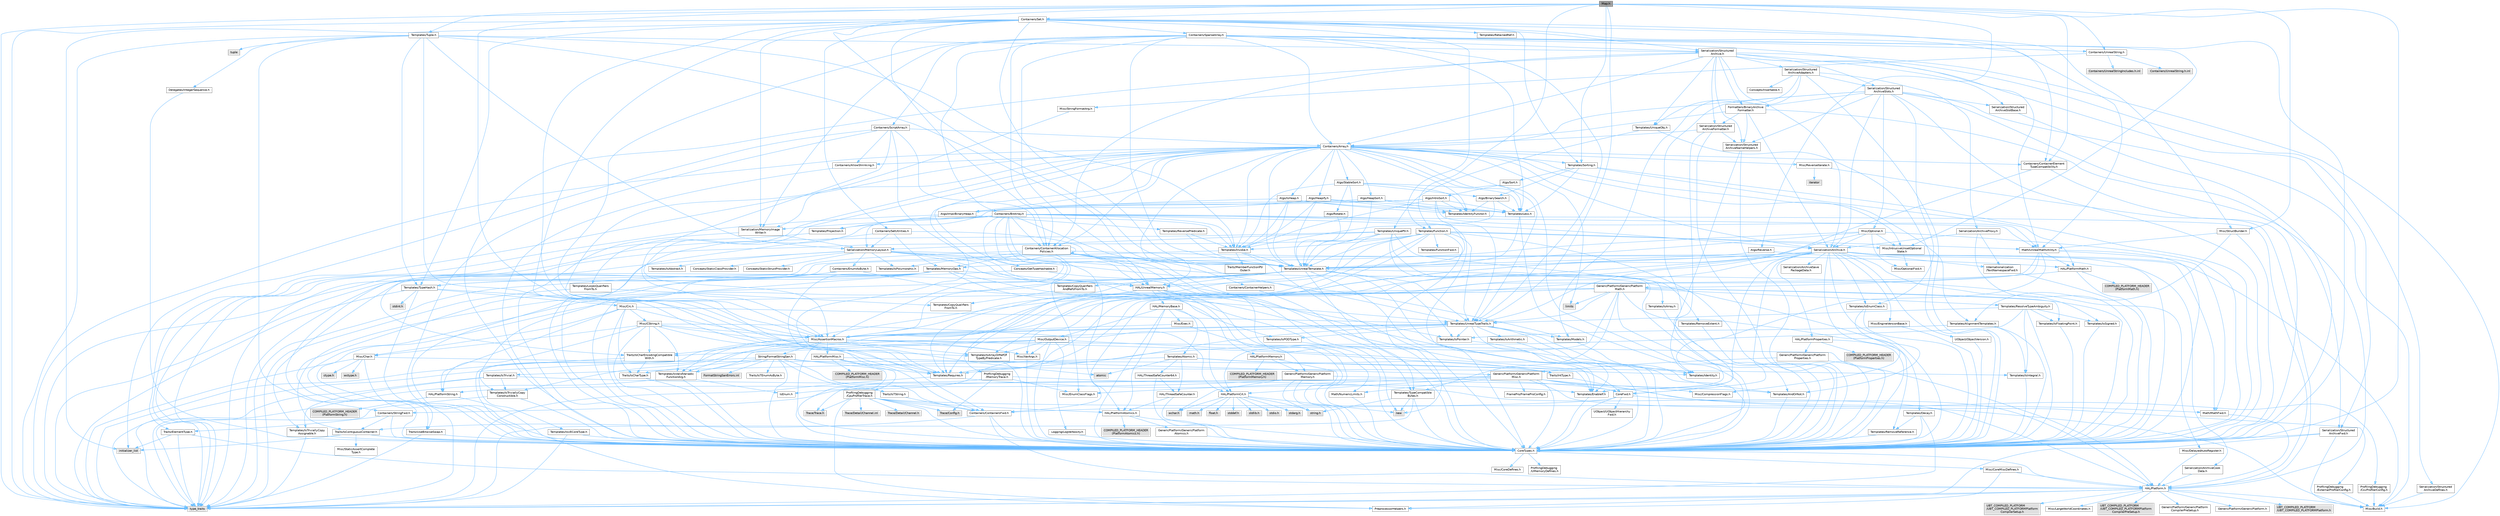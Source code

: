 digraph "Map.h"
{
 // INTERACTIVE_SVG=YES
 // LATEX_PDF_SIZE
  bgcolor="transparent";
  edge [fontname=Helvetica,fontsize=10,labelfontname=Helvetica,labelfontsize=10];
  node [fontname=Helvetica,fontsize=10,shape=box,height=0.2,width=0.4];
  Node1 [id="Node000001",label="Map.h",height=0.2,width=0.4,color="gray40", fillcolor="grey60", style="filled", fontcolor="black",tooltip=" "];
  Node1 -> Node2 [id="edge1_Node000001_Node000002",color="steelblue1",style="solid",tooltip=" "];
  Node2 [id="Node000002",label="CoreTypes.h",height=0.2,width=0.4,color="grey40", fillcolor="white", style="filled",URL="$dc/dec/CoreTypes_8h.html",tooltip=" "];
  Node2 -> Node3 [id="edge2_Node000002_Node000003",color="steelblue1",style="solid",tooltip=" "];
  Node3 [id="Node000003",label="HAL/Platform.h",height=0.2,width=0.4,color="grey40", fillcolor="white", style="filled",URL="$d9/dd0/Platform_8h.html",tooltip=" "];
  Node3 -> Node4 [id="edge3_Node000003_Node000004",color="steelblue1",style="solid",tooltip=" "];
  Node4 [id="Node000004",label="Misc/Build.h",height=0.2,width=0.4,color="grey40", fillcolor="white", style="filled",URL="$d3/dbb/Build_8h.html",tooltip=" "];
  Node3 -> Node5 [id="edge4_Node000003_Node000005",color="steelblue1",style="solid",tooltip=" "];
  Node5 [id="Node000005",label="Misc/LargeWorldCoordinates.h",height=0.2,width=0.4,color="grey40", fillcolor="white", style="filled",URL="$d2/dcb/LargeWorldCoordinates_8h.html",tooltip=" "];
  Node3 -> Node6 [id="edge5_Node000003_Node000006",color="steelblue1",style="solid",tooltip=" "];
  Node6 [id="Node000006",label="type_traits",height=0.2,width=0.4,color="grey60", fillcolor="#E0E0E0", style="filled",tooltip=" "];
  Node3 -> Node7 [id="edge6_Node000003_Node000007",color="steelblue1",style="solid",tooltip=" "];
  Node7 [id="Node000007",label="PreprocessorHelpers.h",height=0.2,width=0.4,color="grey40", fillcolor="white", style="filled",URL="$db/ddb/PreprocessorHelpers_8h.html",tooltip=" "];
  Node3 -> Node8 [id="edge7_Node000003_Node000008",color="steelblue1",style="solid",tooltip=" "];
  Node8 [id="Node000008",label="UBT_COMPILED_PLATFORM\l/UBT_COMPILED_PLATFORMPlatform\lCompilerPreSetup.h",height=0.2,width=0.4,color="grey60", fillcolor="#E0E0E0", style="filled",tooltip=" "];
  Node3 -> Node9 [id="edge8_Node000003_Node000009",color="steelblue1",style="solid",tooltip=" "];
  Node9 [id="Node000009",label="GenericPlatform/GenericPlatform\lCompilerPreSetup.h",height=0.2,width=0.4,color="grey40", fillcolor="white", style="filled",URL="$d9/dc8/GenericPlatformCompilerPreSetup_8h.html",tooltip=" "];
  Node3 -> Node10 [id="edge9_Node000003_Node000010",color="steelblue1",style="solid",tooltip=" "];
  Node10 [id="Node000010",label="GenericPlatform/GenericPlatform.h",height=0.2,width=0.4,color="grey40", fillcolor="white", style="filled",URL="$d6/d84/GenericPlatform_8h.html",tooltip=" "];
  Node3 -> Node11 [id="edge10_Node000003_Node000011",color="steelblue1",style="solid",tooltip=" "];
  Node11 [id="Node000011",label="UBT_COMPILED_PLATFORM\l/UBT_COMPILED_PLATFORMPlatform.h",height=0.2,width=0.4,color="grey60", fillcolor="#E0E0E0", style="filled",tooltip=" "];
  Node3 -> Node12 [id="edge11_Node000003_Node000012",color="steelblue1",style="solid",tooltip=" "];
  Node12 [id="Node000012",label="UBT_COMPILED_PLATFORM\l/UBT_COMPILED_PLATFORMPlatform\lCompilerSetup.h",height=0.2,width=0.4,color="grey60", fillcolor="#E0E0E0", style="filled",tooltip=" "];
  Node2 -> Node13 [id="edge12_Node000002_Node000013",color="steelblue1",style="solid",tooltip=" "];
  Node13 [id="Node000013",label="ProfilingDebugging\l/UMemoryDefines.h",height=0.2,width=0.4,color="grey40", fillcolor="white", style="filled",URL="$d2/da2/UMemoryDefines_8h.html",tooltip=" "];
  Node2 -> Node14 [id="edge13_Node000002_Node000014",color="steelblue1",style="solid",tooltip=" "];
  Node14 [id="Node000014",label="Misc/CoreMiscDefines.h",height=0.2,width=0.4,color="grey40", fillcolor="white", style="filled",URL="$da/d38/CoreMiscDefines_8h.html",tooltip=" "];
  Node14 -> Node3 [id="edge14_Node000014_Node000003",color="steelblue1",style="solid",tooltip=" "];
  Node14 -> Node7 [id="edge15_Node000014_Node000007",color="steelblue1",style="solid",tooltip=" "];
  Node2 -> Node15 [id="edge16_Node000002_Node000015",color="steelblue1",style="solid",tooltip=" "];
  Node15 [id="Node000015",label="Misc/CoreDefines.h",height=0.2,width=0.4,color="grey40", fillcolor="white", style="filled",URL="$d3/dd2/CoreDefines_8h.html",tooltip=" "];
  Node1 -> Node16 [id="edge17_Node000001_Node000016",color="steelblue1",style="solid",tooltip=" "];
  Node16 [id="Node000016",label="Algo/Reverse.h",height=0.2,width=0.4,color="grey40", fillcolor="white", style="filled",URL="$d5/d93/Reverse_8h.html",tooltip=" "];
  Node16 -> Node2 [id="edge18_Node000016_Node000002",color="steelblue1",style="solid",tooltip=" "];
  Node16 -> Node17 [id="edge19_Node000016_Node000017",color="steelblue1",style="solid",tooltip=" "];
  Node17 [id="Node000017",label="Templates/UnrealTemplate.h",height=0.2,width=0.4,color="grey40", fillcolor="white", style="filled",URL="$d4/d24/UnrealTemplate_8h.html",tooltip=" "];
  Node17 -> Node2 [id="edge20_Node000017_Node000002",color="steelblue1",style="solid",tooltip=" "];
  Node17 -> Node18 [id="edge21_Node000017_Node000018",color="steelblue1",style="solid",tooltip=" "];
  Node18 [id="Node000018",label="Templates/IsPointer.h",height=0.2,width=0.4,color="grey40", fillcolor="white", style="filled",URL="$d7/d05/IsPointer_8h.html",tooltip=" "];
  Node18 -> Node2 [id="edge22_Node000018_Node000002",color="steelblue1",style="solid",tooltip=" "];
  Node17 -> Node19 [id="edge23_Node000017_Node000019",color="steelblue1",style="solid",tooltip=" "];
  Node19 [id="Node000019",label="HAL/UnrealMemory.h",height=0.2,width=0.4,color="grey40", fillcolor="white", style="filled",URL="$d9/d96/UnrealMemory_8h.html",tooltip=" "];
  Node19 -> Node2 [id="edge24_Node000019_Node000002",color="steelblue1",style="solid",tooltip=" "];
  Node19 -> Node20 [id="edge25_Node000019_Node000020",color="steelblue1",style="solid",tooltip=" "];
  Node20 [id="Node000020",label="GenericPlatform/GenericPlatform\lMemory.h",height=0.2,width=0.4,color="grey40", fillcolor="white", style="filled",URL="$dd/d22/GenericPlatformMemory_8h.html",tooltip=" "];
  Node20 -> Node21 [id="edge26_Node000020_Node000021",color="steelblue1",style="solid",tooltip=" "];
  Node21 [id="Node000021",label="CoreFwd.h",height=0.2,width=0.4,color="grey40", fillcolor="white", style="filled",URL="$d1/d1e/CoreFwd_8h.html",tooltip=" "];
  Node21 -> Node2 [id="edge27_Node000021_Node000002",color="steelblue1",style="solid",tooltip=" "];
  Node21 -> Node22 [id="edge28_Node000021_Node000022",color="steelblue1",style="solid",tooltip=" "];
  Node22 [id="Node000022",label="Containers/ContainersFwd.h",height=0.2,width=0.4,color="grey40", fillcolor="white", style="filled",URL="$d4/d0a/ContainersFwd_8h.html",tooltip=" "];
  Node22 -> Node3 [id="edge29_Node000022_Node000003",color="steelblue1",style="solid",tooltip=" "];
  Node22 -> Node2 [id="edge30_Node000022_Node000002",color="steelblue1",style="solid",tooltip=" "];
  Node22 -> Node23 [id="edge31_Node000022_Node000023",color="steelblue1",style="solid",tooltip=" "];
  Node23 [id="Node000023",label="Traits/IsContiguousContainer.h",height=0.2,width=0.4,color="grey40", fillcolor="white", style="filled",URL="$d5/d3c/IsContiguousContainer_8h.html",tooltip=" "];
  Node23 -> Node2 [id="edge32_Node000023_Node000002",color="steelblue1",style="solid",tooltip=" "];
  Node23 -> Node24 [id="edge33_Node000023_Node000024",color="steelblue1",style="solid",tooltip=" "];
  Node24 [id="Node000024",label="Misc/StaticAssertComplete\lType.h",height=0.2,width=0.4,color="grey40", fillcolor="white", style="filled",URL="$d5/d4e/StaticAssertCompleteType_8h.html",tooltip=" "];
  Node23 -> Node25 [id="edge34_Node000023_Node000025",color="steelblue1",style="solid",tooltip=" "];
  Node25 [id="Node000025",label="initializer_list",height=0.2,width=0.4,color="grey60", fillcolor="#E0E0E0", style="filled",tooltip=" "];
  Node21 -> Node26 [id="edge35_Node000021_Node000026",color="steelblue1",style="solid",tooltip=" "];
  Node26 [id="Node000026",label="Math/MathFwd.h",height=0.2,width=0.4,color="grey40", fillcolor="white", style="filled",URL="$d2/d10/MathFwd_8h.html",tooltip=" "];
  Node26 -> Node3 [id="edge36_Node000026_Node000003",color="steelblue1",style="solid",tooltip=" "];
  Node21 -> Node27 [id="edge37_Node000021_Node000027",color="steelblue1",style="solid",tooltip=" "];
  Node27 [id="Node000027",label="UObject/UObjectHierarchy\lFwd.h",height=0.2,width=0.4,color="grey40", fillcolor="white", style="filled",URL="$d3/d13/UObjectHierarchyFwd_8h.html",tooltip=" "];
  Node20 -> Node2 [id="edge38_Node000020_Node000002",color="steelblue1",style="solid",tooltip=" "];
  Node20 -> Node28 [id="edge39_Node000020_Node000028",color="steelblue1",style="solid",tooltip=" "];
  Node28 [id="Node000028",label="HAL/PlatformString.h",height=0.2,width=0.4,color="grey40", fillcolor="white", style="filled",URL="$db/db5/PlatformString_8h.html",tooltip=" "];
  Node28 -> Node2 [id="edge40_Node000028_Node000002",color="steelblue1",style="solid",tooltip=" "];
  Node28 -> Node29 [id="edge41_Node000028_Node000029",color="steelblue1",style="solid",tooltip=" "];
  Node29 [id="Node000029",label="COMPILED_PLATFORM_HEADER\l(PlatformString.h)",height=0.2,width=0.4,color="grey60", fillcolor="#E0E0E0", style="filled",tooltip=" "];
  Node20 -> Node30 [id="edge42_Node000020_Node000030",color="steelblue1",style="solid",tooltip=" "];
  Node30 [id="Node000030",label="string.h",height=0.2,width=0.4,color="grey60", fillcolor="#E0E0E0", style="filled",tooltip=" "];
  Node20 -> Node31 [id="edge43_Node000020_Node000031",color="steelblue1",style="solid",tooltip=" "];
  Node31 [id="Node000031",label="wchar.h",height=0.2,width=0.4,color="grey60", fillcolor="#E0E0E0", style="filled",tooltip=" "];
  Node19 -> Node32 [id="edge44_Node000019_Node000032",color="steelblue1",style="solid",tooltip=" "];
  Node32 [id="Node000032",label="HAL/MemoryBase.h",height=0.2,width=0.4,color="grey40", fillcolor="white", style="filled",URL="$d6/d9f/MemoryBase_8h.html",tooltip=" "];
  Node32 -> Node2 [id="edge45_Node000032_Node000002",color="steelblue1",style="solid",tooltip=" "];
  Node32 -> Node33 [id="edge46_Node000032_Node000033",color="steelblue1",style="solid",tooltip=" "];
  Node33 [id="Node000033",label="HAL/PlatformAtomics.h",height=0.2,width=0.4,color="grey40", fillcolor="white", style="filled",URL="$d3/d36/PlatformAtomics_8h.html",tooltip=" "];
  Node33 -> Node2 [id="edge47_Node000033_Node000002",color="steelblue1",style="solid",tooltip=" "];
  Node33 -> Node34 [id="edge48_Node000033_Node000034",color="steelblue1",style="solid",tooltip=" "];
  Node34 [id="Node000034",label="GenericPlatform/GenericPlatform\lAtomics.h",height=0.2,width=0.4,color="grey40", fillcolor="white", style="filled",URL="$da/d72/GenericPlatformAtomics_8h.html",tooltip=" "];
  Node34 -> Node2 [id="edge49_Node000034_Node000002",color="steelblue1",style="solid",tooltip=" "];
  Node33 -> Node35 [id="edge50_Node000033_Node000035",color="steelblue1",style="solid",tooltip=" "];
  Node35 [id="Node000035",label="COMPILED_PLATFORM_HEADER\l(PlatformAtomics.h)",height=0.2,width=0.4,color="grey60", fillcolor="#E0E0E0", style="filled",tooltip=" "];
  Node32 -> Node36 [id="edge51_Node000032_Node000036",color="steelblue1",style="solid",tooltip=" "];
  Node36 [id="Node000036",label="HAL/PlatformCrt.h",height=0.2,width=0.4,color="grey40", fillcolor="white", style="filled",URL="$d8/d75/PlatformCrt_8h.html",tooltip=" "];
  Node36 -> Node37 [id="edge52_Node000036_Node000037",color="steelblue1",style="solid",tooltip=" "];
  Node37 [id="Node000037",label="new",height=0.2,width=0.4,color="grey60", fillcolor="#E0E0E0", style="filled",tooltip=" "];
  Node36 -> Node31 [id="edge53_Node000036_Node000031",color="steelblue1",style="solid",tooltip=" "];
  Node36 -> Node38 [id="edge54_Node000036_Node000038",color="steelblue1",style="solid",tooltip=" "];
  Node38 [id="Node000038",label="stddef.h",height=0.2,width=0.4,color="grey60", fillcolor="#E0E0E0", style="filled",tooltip=" "];
  Node36 -> Node39 [id="edge55_Node000036_Node000039",color="steelblue1",style="solid",tooltip=" "];
  Node39 [id="Node000039",label="stdlib.h",height=0.2,width=0.4,color="grey60", fillcolor="#E0E0E0", style="filled",tooltip=" "];
  Node36 -> Node40 [id="edge56_Node000036_Node000040",color="steelblue1",style="solid",tooltip=" "];
  Node40 [id="Node000040",label="stdio.h",height=0.2,width=0.4,color="grey60", fillcolor="#E0E0E0", style="filled",tooltip=" "];
  Node36 -> Node41 [id="edge57_Node000036_Node000041",color="steelblue1",style="solid",tooltip=" "];
  Node41 [id="Node000041",label="stdarg.h",height=0.2,width=0.4,color="grey60", fillcolor="#E0E0E0", style="filled",tooltip=" "];
  Node36 -> Node42 [id="edge58_Node000036_Node000042",color="steelblue1",style="solid",tooltip=" "];
  Node42 [id="Node000042",label="math.h",height=0.2,width=0.4,color="grey60", fillcolor="#E0E0E0", style="filled",tooltip=" "];
  Node36 -> Node43 [id="edge59_Node000036_Node000043",color="steelblue1",style="solid",tooltip=" "];
  Node43 [id="Node000043",label="float.h",height=0.2,width=0.4,color="grey60", fillcolor="#E0E0E0", style="filled",tooltip=" "];
  Node36 -> Node30 [id="edge60_Node000036_Node000030",color="steelblue1",style="solid",tooltip=" "];
  Node32 -> Node44 [id="edge61_Node000032_Node000044",color="steelblue1",style="solid",tooltip=" "];
  Node44 [id="Node000044",label="Misc/Exec.h",height=0.2,width=0.4,color="grey40", fillcolor="white", style="filled",URL="$de/ddb/Exec_8h.html",tooltip=" "];
  Node44 -> Node2 [id="edge62_Node000044_Node000002",color="steelblue1",style="solid",tooltip=" "];
  Node44 -> Node45 [id="edge63_Node000044_Node000045",color="steelblue1",style="solid",tooltip=" "];
  Node45 [id="Node000045",label="Misc/AssertionMacros.h",height=0.2,width=0.4,color="grey40", fillcolor="white", style="filled",URL="$d0/dfa/AssertionMacros_8h.html",tooltip=" "];
  Node45 -> Node2 [id="edge64_Node000045_Node000002",color="steelblue1",style="solid",tooltip=" "];
  Node45 -> Node3 [id="edge65_Node000045_Node000003",color="steelblue1",style="solid",tooltip=" "];
  Node45 -> Node46 [id="edge66_Node000045_Node000046",color="steelblue1",style="solid",tooltip=" "];
  Node46 [id="Node000046",label="HAL/PlatformMisc.h",height=0.2,width=0.4,color="grey40", fillcolor="white", style="filled",URL="$d0/df5/PlatformMisc_8h.html",tooltip=" "];
  Node46 -> Node2 [id="edge67_Node000046_Node000002",color="steelblue1",style="solid",tooltip=" "];
  Node46 -> Node47 [id="edge68_Node000046_Node000047",color="steelblue1",style="solid",tooltip=" "];
  Node47 [id="Node000047",label="GenericPlatform/GenericPlatform\lMisc.h",height=0.2,width=0.4,color="grey40", fillcolor="white", style="filled",URL="$db/d9a/GenericPlatformMisc_8h.html",tooltip=" "];
  Node47 -> Node48 [id="edge69_Node000047_Node000048",color="steelblue1",style="solid",tooltip=" "];
  Node48 [id="Node000048",label="Containers/StringFwd.h",height=0.2,width=0.4,color="grey40", fillcolor="white", style="filled",URL="$df/d37/StringFwd_8h.html",tooltip=" "];
  Node48 -> Node2 [id="edge70_Node000048_Node000002",color="steelblue1",style="solid",tooltip=" "];
  Node48 -> Node49 [id="edge71_Node000048_Node000049",color="steelblue1",style="solid",tooltip=" "];
  Node49 [id="Node000049",label="Traits/ElementType.h",height=0.2,width=0.4,color="grey40", fillcolor="white", style="filled",URL="$d5/d4f/ElementType_8h.html",tooltip=" "];
  Node49 -> Node3 [id="edge72_Node000049_Node000003",color="steelblue1",style="solid",tooltip=" "];
  Node49 -> Node25 [id="edge73_Node000049_Node000025",color="steelblue1",style="solid",tooltip=" "];
  Node49 -> Node6 [id="edge74_Node000049_Node000006",color="steelblue1",style="solid",tooltip=" "];
  Node48 -> Node23 [id="edge75_Node000048_Node000023",color="steelblue1",style="solid",tooltip=" "];
  Node47 -> Node21 [id="edge76_Node000047_Node000021",color="steelblue1",style="solid",tooltip=" "];
  Node47 -> Node2 [id="edge77_Node000047_Node000002",color="steelblue1",style="solid",tooltip=" "];
  Node47 -> Node50 [id="edge78_Node000047_Node000050",color="steelblue1",style="solid",tooltip=" "];
  Node50 [id="Node000050",label="FramePro/FrameProConfig.h",height=0.2,width=0.4,color="grey40", fillcolor="white", style="filled",URL="$d7/d90/FrameProConfig_8h.html",tooltip=" "];
  Node47 -> Node36 [id="edge79_Node000047_Node000036",color="steelblue1",style="solid",tooltip=" "];
  Node47 -> Node51 [id="edge80_Node000047_Node000051",color="steelblue1",style="solid",tooltip=" "];
  Node51 [id="Node000051",label="Math/NumericLimits.h",height=0.2,width=0.4,color="grey40", fillcolor="white", style="filled",URL="$df/d1b/NumericLimits_8h.html",tooltip=" "];
  Node51 -> Node2 [id="edge81_Node000051_Node000002",color="steelblue1",style="solid",tooltip=" "];
  Node47 -> Node52 [id="edge82_Node000047_Node000052",color="steelblue1",style="solid",tooltip=" "];
  Node52 [id="Node000052",label="Misc/CompressionFlags.h",height=0.2,width=0.4,color="grey40", fillcolor="white", style="filled",URL="$d9/d76/CompressionFlags_8h.html",tooltip=" "];
  Node47 -> Node53 [id="edge83_Node000047_Node000053",color="steelblue1",style="solid",tooltip=" "];
  Node53 [id="Node000053",label="Misc/EnumClassFlags.h",height=0.2,width=0.4,color="grey40", fillcolor="white", style="filled",URL="$d8/de7/EnumClassFlags_8h.html",tooltip=" "];
  Node47 -> Node54 [id="edge84_Node000047_Node000054",color="steelblue1",style="solid",tooltip=" "];
  Node54 [id="Node000054",label="ProfilingDebugging\l/CsvProfilerConfig.h",height=0.2,width=0.4,color="grey40", fillcolor="white", style="filled",URL="$d3/d88/CsvProfilerConfig_8h.html",tooltip=" "];
  Node54 -> Node4 [id="edge85_Node000054_Node000004",color="steelblue1",style="solid",tooltip=" "];
  Node47 -> Node55 [id="edge86_Node000047_Node000055",color="steelblue1",style="solid",tooltip=" "];
  Node55 [id="Node000055",label="ProfilingDebugging\l/ExternalProfilerConfig.h",height=0.2,width=0.4,color="grey40", fillcolor="white", style="filled",URL="$d3/dbb/ExternalProfilerConfig_8h.html",tooltip=" "];
  Node55 -> Node4 [id="edge87_Node000055_Node000004",color="steelblue1",style="solid",tooltip=" "];
  Node46 -> Node56 [id="edge88_Node000046_Node000056",color="steelblue1",style="solid",tooltip=" "];
  Node56 [id="Node000056",label="COMPILED_PLATFORM_HEADER\l(PlatformMisc.h)",height=0.2,width=0.4,color="grey60", fillcolor="#E0E0E0", style="filled",tooltip=" "];
  Node46 -> Node57 [id="edge89_Node000046_Node000057",color="steelblue1",style="solid",tooltip=" "];
  Node57 [id="Node000057",label="ProfilingDebugging\l/CpuProfilerTrace.h",height=0.2,width=0.4,color="grey40", fillcolor="white", style="filled",URL="$da/dcb/CpuProfilerTrace_8h.html",tooltip=" "];
  Node57 -> Node2 [id="edge90_Node000057_Node000002",color="steelblue1",style="solid",tooltip=" "];
  Node57 -> Node22 [id="edge91_Node000057_Node000022",color="steelblue1",style="solid",tooltip=" "];
  Node57 -> Node33 [id="edge92_Node000057_Node000033",color="steelblue1",style="solid",tooltip=" "];
  Node57 -> Node7 [id="edge93_Node000057_Node000007",color="steelblue1",style="solid",tooltip=" "];
  Node57 -> Node4 [id="edge94_Node000057_Node000004",color="steelblue1",style="solid",tooltip=" "];
  Node57 -> Node58 [id="edge95_Node000057_Node000058",color="steelblue1",style="solid",tooltip=" "];
  Node58 [id="Node000058",label="Trace/Config.h",height=0.2,width=0.4,color="grey60", fillcolor="#E0E0E0", style="filled",tooltip=" "];
  Node57 -> Node59 [id="edge96_Node000057_Node000059",color="steelblue1",style="solid",tooltip=" "];
  Node59 [id="Node000059",label="Trace/Detail/Channel.h",height=0.2,width=0.4,color="grey60", fillcolor="#E0E0E0", style="filled",tooltip=" "];
  Node57 -> Node60 [id="edge97_Node000057_Node000060",color="steelblue1",style="solid",tooltip=" "];
  Node60 [id="Node000060",label="Trace/Detail/Channel.inl",height=0.2,width=0.4,color="grey60", fillcolor="#E0E0E0", style="filled",tooltip=" "];
  Node57 -> Node61 [id="edge98_Node000057_Node000061",color="steelblue1",style="solid",tooltip=" "];
  Node61 [id="Node000061",label="Trace/Trace.h",height=0.2,width=0.4,color="grey60", fillcolor="#E0E0E0", style="filled",tooltip=" "];
  Node45 -> Node7 [id="edge99_Node000045_Node000007",color="steelblue1",style="solid",tooltip=" "];
  Node45 -> Node62 [id="edge100_Node000045_Node000062",color="steelblue1",style="solid",tooltip=" "];
  Node62 [id="Node000062",label="Templates/EnableIf.h",height=0.2,width=0.4,color="grey40", fillcolor="white", style="filled",URL="$d7/d60/EnableIf_8h.html",tooltip=" "];
  Node62 -> Node2 [id="edge101_Node000062_Node000002",color="steelblue1",style="solid",tooltip=" "];
  Node45 -> Node63 [id="edge102_Node000045_Node000063",color="steelblue1",style="solid",tooltip=" "];
  Node63 [id="Node000063",label="Templates/IsArrayOrRefOf\lTypeByPredicate.h",height=0.2,width=0.4,color="grey40", fillcolor="white", style="filled",URL="$d6/da1/IsArrayOrRefOfTypeByPredicate_8h.html",tooltip=" "];
  Node63 -> Node2 [id="edge103_Node000063_Node000002",color="steelblue1",style="solid",tooltip=" "];
  Node45 -> Node64 [id="edge104_Node000045_Node000064",color="steelblue1",style="solid",tooltip=" "];
  Node64 [id="Node000064",label="Templates/IsValidVariadic\lFunctionArg.h",height=0.2,width=0.4,color="grey40", fillcolor="white", style="filled",URL="$d0/dc8/IsValidVariadicFunctionArg_8h.html",tooltip=" "];
  Node64 -> Node2 [id="edge105_Node000064_Node000002",color="steelblue1",style="solid",tooltip=" "];
  Node64 -> Node65 [id="edge106_Node000064_Node000065",color="steelblue1",style="solid",tooltip=" "];
  Node65 [id="Node000065",label="IsEnum.h",height=0.2,width=0.4,color="grey40", fillcolor="white", style="filled",URL="$d4/de5/IsEnum_8h.html",tooltip=" "];
  Node64 -> Node6 [id="edge107_Node000064_Node000006",color="steelblue1",style="solid",tooltip=" "];
  Node45 -> Node66 [id="edge108_Node000045_Node000066",color="steelblue1",style="solid",tooltip=" "];
  Node66 [id="Node000066",label="Traits/IsCharEncodingCompatible\lWith.h",height=0.2,width=0.4,color="grey40", fillcolor="white", style="filled",URL="$df/dd1/IsCharEncodingCompatibleWith_8h.html",tooltip=" "];
  Node66 -> Node6 [id="edge109_Node000066_Node000006",color="steelblue1",style="solid",tooltip=" "];
  Node66 -> Node67 [id="edge110_Node000066_Node000067",color="steelblue1",style="solid",tooltip=" "];
  Node67 [id="Node000067",label="Traits/IsCharType.h",height=0.2,width=0.4,color="grey40", fillcolor="white", style="filled",URL="$db/d51/IsCharType_8h.html",tooltip=" "];
  Node67 -> Node2 [id="edge111_Node000067_Node000002",color="steelblue1",style="solid",tooltip=" "];
  Node45 -> Node68 [id="edge112_Node000045_Node000068",color="steelblue1",style="solid",tooltip=" "];
  Node68 [id="Node000068",label="Misc/VarArgs.h",height=0.2,width=0.4,color="grey40", fillcolor="white", style="filled",URL="$d5/d6f/VarArgs_8h.html",tooltip=" "];
  Node68 -> Node2 [id="edge113_Node000068_Node000002",color="steelblue1",style="solid",tooltip=" "];
  Node45 -> Node69 [id="edge114_Node000045_Node000069",color="steelblue1",style="solid",tooltip=" "];
  Node69 [id="Node000069",label="String/FormatStringSan.h",height=0.2,width=0.4,color="grey40", fillcolor="white", style="filled",URL="$d3/d8b/FormatStringSan_8h.html",tooltip=" "];
  Node69 -> Node6 [id="edge115_Node000069_Node000006",color="steelblue1",style="solid",tooltip=" "];
  Node69 -> Node2 [id="edge116_Node000069_Node000002",color="steelblue1",style="solid",tooltip=" "];
  Node69 -> Node70 [id="edge117_Node000069_Node000070",color="steelblue1",style="solid",tooltip=" "];
  Node70 [id="Node000070",label="Templates/Requires.h",height=0.2,width=0.4,color="grey40", fillcolor="white", style="filled",URL="$dc/d96/Requires_8h.html",tooltip=" "];
  Node70 -> Node62 [id="edge118_Node000070_Node000062",color="steelblue1",style="solid",tooltip=" "];
  Node70 -> Node6 [id="edge119_Node000070_Node000006",color="steelblue1",style="solid",tooltip=" "];
  Node69 -> Node71 [id="edge120_Node000069_Node000071",color="steelblue1",style="solid",tooltip=" "];
  Node71 [id="Node000071",label="Templates/Identity.h",height=0.2,width=0.4,color="grey40", fillcolor="white", style="filled",URL="$d0/dd5/Identity_8h.html",tooltip=" "];
  Node69 -> Node64 [id="edge121_Node000069_Node000064",color="steelblue1",style="solid",tooltip=" "];
  Node69 -> Node67 [id="edge122_Node000069_Node000067",color="steelblue1",style="solid",tooltip=" "];
  Node69 -> Node72 [id="edge123_Node000069_Node000072",color="steelblue1",style="solid",tooltip=" "];
  Node72 [id="Node000072",label="Traits/IsTEnumAsByte.h",height=0.2,width=0.4,color="grey40", fillcolor="white", style="filled",URL="$d1/de6/IsTEnumAsByte_8h.html",tooltip=" "];
  Node69 -> Node73 [id="edge124_Node000069_Node000073",color="steelblue1",style="solid",tooltip=" "];
  Node73 [id="Node000073",label="Traits/IsTString.h",height=0.2,width=0.4,color="grey40", fillcolor="white", style="filled",URL="$d0/df8/IsTString_8h.html",tooltip=" "];
  Node73 -> Node22 [id="edge125_Node000073_Node000022",color="steelblue1",style="solid",tooltip=" "];
  Node69 -> Node22 [id="edge126_Node000069_Node000022",color="steelblue1",style="solid",tooltip=" "];
  Node69 -> Node74 [id="edge127_Node000069_Node000074",color="steelblue1",style="solid",tooltip=" "];
  Node74 [id="Node000074",label="FormatStringSanErrors.inl",height=0.2,width=0.4,color="grey60", fillcolor="#E0E0E0", style="filled",tooltip=" "];
  Node45 -> Node75 [id="edge128_Node000045_Node000075",color="steelblue1",style="solid",tooltip=" "];
  Node75 [id="Node000075",label="atomic",height=0.2,width=0.4,color="grey60", fillcolor="#E0E0E0", style="filled",tooltip=" "];
  Node32 -> Node76 [id="edge129_Node000032_Node000076",color="steelblue1",style="solid",tooltip=" "];
  Node76 [id="Node000076",label="Misc/OutputDevice.h",height=0.2,width=0.4,color="grey40", fillcolor="white", style="filled",URL="$d7/d32/OutputDevice_8h.html",tooltip=" "];
  Node76 -> Node21 [id="edge130_Node000076_Node000021",color="steelblue1",style="solid",tooltip=" "];
  Node76 -> Node2 [id="edge131_Node000076_Node000002",color="steelblue1",style="solid",tooltip=" "];
  Node76 -> Node77 [id="edge132_Node000076_Node000077",color="steelblue1",style="solid",tooltip=" "];
  Node77 [id="Node000077",label="Logging/LogVerbosity.h",height=0.2,width=0.4,color="grey40", fillcolor="white", style="filled",URL="$d2/d8f/LogVerbosity_8h.html",tooltip=" "];
  Node77 -> Node2 [id="edge133_Node000077_Node000002",color="steelblue1",style="solid",tooltip=" "];
  Node76 -> Node68 [id="edge134_Node000076_Node000068",color="steelblue1",style="solid",tooltip=" "];
  Node76 -> Node63 [id="edge135_Node000076_Node000063",color="steelblue1",style="solid",tooltip=" "];
  Node76 -> Node64 [id="edge136_Node000076_Node000064",color="steelblue1",style="solid",tooltip=" "];
  Node76 -> Node66 [id="edge137_Node000076_Node000066",color="steelblue1",style="solid",tooltip=" "];
  Node32 -> Node78 [id="edge138_Node000032_Node000078",color="steelblue1",style="solid",tooltip=" "];
  Node78 [id="Node000078",label="Templates/Atomic.h",height=0.2,width=0.4,color="grey40", fillcolor="white", style="filled",URL="$d3/d91/Atomic_8h.html",tooltip=" "];
  Node78 -> Node79 [id="edge139_Node000078_Node000079",color="steelblue1",style="solid",tooltip=" "];
  Node79 [id="Node000079",label="HAL/ThreadSafeCounter.h",height=0.2,width=0.4,color="grey40", fillcolor="white", style="filled",URL="$dc/dc9/ThreadSafeCounter_8h.html",tooltip=" "];
  Node79 -> Node2 [id="edge140_Node000079_Node000002",color="steelblue1",style="solid",tooltip=" "];
  Node79 -> Node33 [id="edge141_Node000079_Node000033",color="steelblue1",style="solid",tooltip=" "];
  Node78 -> Node80 [id="edge142_Node000078_Node000080",color="steelblue1",style="solid",tooltip=" "];
  Node80 [id="Node000080",label="HAL/ThreadSafeCounter64.h",height=0.2,width=0.4,color="grey40", fillcolor="white", style="filled",URL="$d0/d12/ThreadSafeCounter64_8h.html",tooltip=" "];
  Node80 -> Node2 [id="edge143_Node000080_Node000002",color="steelblue1",style="solid",tooltip=" "];
  Node80 -> Node79 [id="edge144_Node000080_Node000079",color="steelblue1",style="solid",tooltip=" "];
  Node78 -> Node81 [id="edge145_Node000078_Node000081",color="steelblue1",style="solid",tooltip=" "];
  Node81 [id="Node000081",label="Templates/IsIntegral.h",height=0.2,width=0.4,color="grey40", fillcolor="white", style="filled",URL="$da/d64/IsIntegral_8h.html",tooltip=" "];
  Node81 -> Node2 [id="edge146_Node000081_Node000002",color="steelblue1",style="solid",tooltip=" "];
  Node78 -> Node82 [id="edge147_Node000078_Node000082",color="steelblue1",style="solid",tooltip=" "];
  Node82 [id="Node000082",label="Templates/IsTrivial.h",height=0.2,width=0.4,color="grey40", fillcolor="white", style="filled",URL="$da/d4c/IsTrivial_8h.html",tooltip=" "];
  Node82 -> Node83 [id="edge148_Node000082_Node000083",color="steelblue1",style="solid",tooltip=" "];
  Node83 [id="Node000083",label="Templates/AndOrNot.h",height=0.2,width=0.4,color="grey40", fillcolor="white", style="filled",URL="$db/d0a/AndOrNot_8h.html",tooltip=" "];
  Node83 -> Node2 [id="edge149_Node000083_Node000002",color="steelblue1",style="solid",tooltip=" "];
  Node82 -> Node84 [id="edge150_Node000082_Node000084",color="steelblue1",style="solid",tooltip=" "];
  Node84 [id="Node000084",label="Templates/IsTriviallyCopy\lConstructible.h",height=0.2,width=0.4,color="grey40", fillcolor="white", style="filled",URL="$d3/d78/IsTriviallyCopyConstructible_8h.html",tooltip=" "];
  Node84 -> Node2 [id="edge151_Node000084_Node000002",color="steelblue1",style="solid",tooltip=" "];
  Node84 -> Node6 [id="edge152_Node000084_Node000006",color="steelblue1",style="solid",tooltip=" "];
  Node82 -> Node85 [id="edge153_Node000082_Node000085",color="steelblue1",style="solid",tooltip=" "];
  Node85 [id="Node000085",label="Templates/IsTriviallyCopy\lAssignable.h",height=0.2,width=0.4,color="grey40", fillcolor="white", style="filled",URL="$d2/df2/IsTriviallyCopyAssignable_8h.html",tooltip=" "];
  Node85 -> Node2 [id="edge154_Node000085_Node000002",color="steelblue1",style="solid",tooltip=" "];
  Node85 -> Node6 [id="edge155_Node000085_Node000006",color="steelblue1",style="solid",tooltip=" "];
  Node82 -> Node6 [id="edge156_Node000082_Node000006",color="steelblue1",style="solid",tooltip=" "];
  Node78 -> Node86 [id="edge157_Node000078_Node000086",color="steelblue1",style="solid",tooltip=" "];
  Node86 [id="Node000086",label="Traits/IntType.h",height=0.2,width=0.4,color="grey40", fillcolor="white", style="filled",URL="$d7/deb/IntType_8h.html",tooltip=" "];
  Node86 -> Node3 [id="edge158_Node000086_Node000003",color="steelblue1",style="solid",tooltip=" "];
  Node78 -> Node75 [id="edge159_Node000078_Node000075",color="steelblue1",style="solid",tooltip=" "];
  Node19 -> Node87 [id="edge160_Node000019_Node000087",color="steelblue1",style="solid",tooltip=" "];
  Node87 [id="Node000087",label="HAL/PlatformMemory.h",height=0.2,width=0.4,color="grey40", fillcolor="white", style="filled",URL="$de/d68/PlatformMemory_8h.html",tooltip=" "];
  Node87 -> Node2 [id="edge161_Node000087_Node000002",color="steelblue1",style="solid",tooltip=" "];
  Node87 -> Node20 [id="edge162_Node000087_Node000020",color="steelblue1",style="solid",tooltip=" "];
  Node87 -> Node88 [id="edge163_Node000087_Node000088",color="steelblue1",style="solid",tooltip=" "];
  Node88 [id="Node000088",label="COMPILED_PLATFORM_HEADER\l(PlatformMemory.h)",height=0.2,width=0.4,color="grey60", fillcolor="#E0E0E0", style="filled",tooltip=" "];
  Node19 -> Node89 [id="edge164_Node000019_Node000089",color="steelblue1",style="solid",tooltip=" "];
  Node89 [id="Node000089",label="ProfilingDebugging\l/MemoryTrace.h",height=0.2,width=0.4,color="grey40", fillcolor="white", style="filled",URL="$da/dd7/MemoryTrace_8h.html",tooltip=" "];
  Node89 -> Node3 [id="edge165_Node000089_Node000003",color="steelblue1",style="solid",tooltip=" "];
  Node89 -> Node53 [id="edge166_Node000089_Node000053",color="steelblue1",style="solid",tooltip=" "];
  Node89 -> Node58 [id="edge167_Node000089_Node000058",color="steelblue1",style="solid",tooltip=" "];
  Node89 -> Node61 [id="edge168_Node000089_Node000061",color="steelblue1",style="solid",tooltip=" "];
  Node19 -> Node18 [id="edge169_Node000019_Node000018",color="steelblue1",style="solid",tooltip=" "];
  Node17 -> Node90 [id="edge170_Node000017_Node000090",color="steelblue1",style="solid",tooltip=" "];
  Node90 [id="Node000090",label="Templates/CopyQualifiers\lAndRefsFromTo.h",height=0.2,width=0.4,color="grey40", fillcolor="white", style="filled",URL="$d3/db3/CopyQualifiersAndRefsFromTo_8h.html",tooltip=" "];
  Node90 -> Node91 [id="edge171_Node000090_Node000091",color="steelblue1",style="solid",tooltip=" "];
  Node91 [id="Node000091",label="Templates/CopyQualifiers\lFromTo.h",height=0.2,width=0.4,color="grey40", fillcolor="white", style="filled",URL="$d5/db4/CopyQualifiersFromTo_8h.html",tooltip=" "];
  Node17 -> Node92 [id="edge172_Node000017_Node000092",color="steelblue1",style="solid",tooltip=" "];
  Node92 [id="Node000092",label="Templates/UnrealTypeTraits.h",height=0.2,width=0.4,color="grey40", fillcolor="white", style="filled",URL="$d2/d2d/UnrealTypeTraits_8h.html",tooltip=" "];
  Node92 -> Node2 [id="edge173_Node000092_Node000002",color="steelblue1",style="solid",tooltip=" "];
  Node92 -> Node18 [id="edge174_Node000092_Node000018",color="steelblue1",style="solid",tooltip=" "];
  Node92 -> Node45 [id="edge175_Node000092_Node000045",color="steelblue1",style="solid",tooltip=" "];
  Node92 -> Node83 [id="edge176_Node000092_Node000083",color="steelblue1",style="solid",tooltip=" "];
  Node92 -> Node62 [id="edge177_Node000092_Node000062",color="steelblue1",style="solid",tooltip=" "];
  Node92 -> Node93 [id="edge178_Node000092_Node000093",color="steelblue1",style="solid",tooltip=" "];
  Node93 [id="Node000093",label="Templates/IsArithmetic.h",height=0.2,width=0.4,color="grey40", fillcolor="white", style="filled",URL="$d2/d5d/IsArithmetic_8h.html",tooltip=" "];
  Node93 -> Node2 [id="edge179_Node000093_Node000002",color="steelblue1",style="solid",tooltip=" "];
  Node92 -> Node65 [id="edge180_Node000092_Node000065",color="steelblue1",style="solid",tooltip=" "];
  Node92 -> Node94 [id="edge181_Node000092_Node000094",color="steelblue1",style="solid",tooltip=" "];
  Node94 [id="Node000094",label="Templates/Models.h",height=0.2,width=0.4,color="grey40", fillcolor="white", style="filled",URL="$d3/d0c/Models_8h.html",tooltip=" "];
  Node94 -> Node71 [id="edge182_Node000094_Node000071",color="steelblue1",style="solid",tooltip=" "];
  Node92 -> Node95 [id="edge183_Node000092_Node000095",color="steelblue1",style="solid",tooltip=" "];
  Node95 [id="Node000095",label="Templates/IsPODType.h",height=0.2,width=0.4,color="grey40", fillcolor="white", style="filled",URL="$d7/db1/IsPODType_8h.html",tooltip=" "];
  Node95 -> Node2 [id="edge184_Node000095_Node000002",color="steelblue1",style="solid",tooltip=" "];
  Node92 -> Node96 [id="edge185_Node000092_Node000096",color="steelblue1",style="solid",tooltip=" "];
  Node96 [id="Node000096",label="Templates/IsUECoreType.h",height=0.2,width=0.4,color="grey40", fillcolor="white", style="filled",URL="$d1/db8/IsUECoreType_8h.html",tooltip=" "];
  Node96 -> Node2 [id="edge186_Node000096_Node000002",color="steelblue1",style="solid",tooltip=" "];
  Node96 -> Node6 [id="edge187_Node000096_Node000006",color="steelblue1",style="solid",tooltip=" "];
  Node92 -> Node84 [id="edge188_Node000092_Node000084",color="steelblue1",style="solid",tooltip=" "];
  Node17 -> Node97 [id="edge189_Node000017_Node000097",color="steelblue1",style="solid",tooltip=" "];
  Node97 [id="Node000097",label="Templates/RemoveReference.h",height=0.2,width=0.4,color="grey40", fillcolor="white", style="filled",URL="$da/dbe/RemoveReference_8h.html",tooltip=" "];
  Node97 -> Node2 [id="edge190_Node000097_Node000002",color="steelblue1",style="solid",tooltip=" "];
  Node17 -> Node70 [id="edge191_Node000017_Node000070",color="steelblue1",style="solid",tooltip=" "];
  Node17 -> Node98 [id="edge192_Node000017_Node000098",color="steelblue1",style="solid",tooltip=" "];
  Node98 [id="Node000098",label="Templates/TypeCompatible\lBytes.h",height=0.2,width=0.4,color="grey40", fillcolor="white", style="filled",URL="$df/d0a/TypeCompatibleBytes_8h.html",tooltip=" "];
  Node98 -> Node2 [id="edge193_Node000098_Node000002",color="steelblue1",style="solid",tooltip=" "];
  Node98 -> Node30 [id="edge194_Node000098_Node000030",color="steelblue1",style="solid",tooltip=" "];
  Node98 -> Node37 [id="edge195_Node000098_Node000037",color="steelblue1",style="solid",tooltip=" "];
  Node98 -> Node6 [id="edge196_Node000098_Node000006",color="steelblue1",style="solid",tooltip=" "];
  Node17 -> Node71 [id="edge197_Node000017_Node000071",color="steelblue1",style="solid",tooltip=" "];
  Node17 -> Node23 [id="edge198_Node000017_Node000023",color="steelblue1",style="solid",tooltip=" "];
  Node17 -> Node99 [id="edge199_Node000017_Node000099",color="steelblue1",style="solid",tooltip=" "];
  Node99 [id="Node000099",label="Traits/UseBitwiseSwap.h",height=0.2,width=0.4,color="grey40", fillcolor="white", style="filled",URL="$db/df3/UseBitwiseSwap_8h.html",tooltip=" "];
  Node99 -> Node2 [id="edge200_Node000099_Node000002",color="steelblue1",style="solid",tooltip=" "];
  Node99 -> Node6 [id="edge201_Node000099_Node000006",color="steelblue1",style="solid",tooltip=" "];
  Node17 -> Node6 [id="edge202_Node000017_Node000006",color="steelblue1",style="solid",tooltip=" "];
  Node1 -> Node100 [id="edge203_Node000001_Node000100",color="steelblue1",style="solid",tooltip=" "];
  Node100 [id="Node000100",label="Containers/ContainerElement\lTypeCompatibility.h",height=0.2,width=0.4,color="grey40", fillcolor="white", style="filled",URL="$df/ddf/ContainerElementTypeCompatibility_8h.html",tooltip=" "];
  Node100 -> Node2 [id="edge204_Node000100_Node000002",color="steelblue1",style="solid",tooltip=" "];
  Node100 -> Node92 [id="edge205_Node000100_Node000092",color="steelblue1",style="solid",tooltip=" "];
  Node1 -> Node101 [id="edge206_Node000001_Node000101",color="steelblue1",style="solid",tooltip=" "];
  Node101 [id="Node000101",label="Containers/Set.h",height=0.2,width=0.4,color="grey40", fillcolor="white", style="filled",URL="$d4/d45/Set_8h.html",tooltip=" "];
  Node101 -> Node102 [id="edge207_Node000101_Node000102",color="steelblue1",style="solid",tooltip=" "];
  Node102 [id="Node000102",label="Containers/ContainerAllocation\lPolicies.h",height=0.2,width=0.4,color="grey40", fillcolor="white", style="filled",URL="$d7/dff/ContainerAllocationPolicies_8h.html",tooltip=" "];
  Node102 -> Node2 [id="edge208_Node000102_Node000002",color="steelblue1",style="solid",tooltip=" "];
  Node102 -> Node103 [id="edge209_Node000102_Node000103",color="steelblue1",style="solid",tooltip=" "];
  Node103 [id="Node000103",label="Containers/ContainerHelpers.h",height=0.2,width=0.4,color="grey40", fillcolor="white", style="filled",URL="$d7/d33/ContainerHelpers_8h.html",tooltip=" "];
  Node103 -> Node2 [id="edge210_Node000103_Node000002",color="steelblue1",style="solid",tooltip=" "];
  Node102 -> Node102 [id="edge211_Node000102_Node000102",color="steelblue1",style="solid",tooltip=" "];
  Node102 -> Node104 [id="edge212_Node000102_Node000104",color="steelblue1",style="solid",tooltip=" "];
  Node104 [id="Node000104",label="HAL/PlatformMath.h",height=0.2,width=0.4,color="grey40", fillcolor="white", style="filled",URL="$dc/d53/PlatformMath_8h.html",tooltip=" "];
  Node104 -> Node2 [id="edge213_Node000104_Node000002",color="steelblue1",style="solid",tooltip=" "];
  Node104 -> Node105 [id="edge214_Node000104_Node000105",color="steelblue1",style="solid",tooltip=" "];
  Node105 [id="Node000105",label="GenericPlatform/GenericPlatform\lMath.h",height=0.2,width=0.4,color="grey40", fillcolor="white", style="filled",URL="$d5/d79/GenericPlatformMath_8h.html",tooltip=" "];
  Node105 -> Node2 [id="edge215_Node000105_Node000002",color="steelblue1",style="solid",tooltip=" "];
  Node105 -> Node22 [id="edge216_Node000105_Node000022",color="steelblue1",style="solid",tooltip=" "];
  Node105 -> Node36 [id="edge217_Node000105_Node000036",color="steelblue1",style="solid",tooltip=" "];
  Node105 -> Node83 [id="edge218_Node000105_Node000083",color="steelblue1",style="solid",tooltip=" "];
  Node105 -> Node106 [id="edge219_Node000105_Node000106",color="steelblue1",style="solid",tooltip=" "];
  Node106 [id="Node000106",label="Templates/Decay.h",height=0.2,width=0.4,color="grey40", fillcolor="white", style="filled",URL="$dd/d0f/Decay_8h.html",tooltip=" "];
  Node106 -> Node2 [id="edge220_Node000106_Node000002",color="steelblue1",style="solid",tooltip=" "];
  Node106 -> Node97 [id="edge221_Node000106_Node000097",color="steelblue1",style="solid",tooltip=" "];
  Node106 -> Node6 [id="edge222_Node000106_Node000006",color="steelblue1",style="solid",tooltip=" "];
  Node105 -> Node107 [id="edge223_Node000105_Node000107",color="steelblue1",style="solid",tooltip=" "];
  Node107 [id="Node000107",label="Templates/IsFloatingPoint.h",height=0.2,width=0.4,color="grey40", fillcolor="white", style="filled",URL="$d3/d11/IsFloatingPoint_8h.html",tooltip=" "];
  Node107 -> Node2 [id="edge224_Node000107_Node000002",color="steelblue1",style="solid",tooltip=" "];
  Node105 -> Node92 [id="edge225_Node000105_Node000092",color="steelblue1",style="solid",tooltip=" "];
  Node105 -> Node70 [id="edge226_Node000105_Node000070",color="steelblue1",style="solid",tooltip=" "];
  Node105 -> Node108 [id="edge227_Node000105_Node000108",color="steelblue1",style="solid",tooltip=" "];
  Node108 [id="Node000108",label="Templates/ResolveTypeAmbiguity.h",height=0.2,width=0.4,color="grey40", fillcolor="white", style="filled",URL="$df/d1f/ResolveTypeAmbiguity_8h.html",tooltip=" "];
  Node108 -> Node2 [id="edge228_Node000108_Node000002",color="steelblue1",style="solid",tooltip=" "];
  Node108 -> Node107 [id="edge229_Node000108_Node000107",color="steelblue1",style="solid",tooltip=" "];
  Node108 -> Node92 [id="edge230_Node000108_Node000092",color="steelblue1",style="solid",tooltip=" "];
  Node108 -> Node109 [id="edge231_Node000108_Node000109",color="steelblue1",style="solid",tooltip=" "];
  Node109 [id="Node000109",label="Templates/IsSigned.h",height=0.2,width=0.4,color="grey40", fillcolor="white", style="filled",URL="$d8/dd8/IsSigned_8h.html",tooltip=" "];
  Node109 -> Node2 [id="edge232_Node000109_Node000002",color="steelblue1",style="solid",tooltip=" "];
  Node108 -> Node81 [id="edge233_Node000108_Node000081",color="steelblue1",style="solid",tooltip=" "];
  Node108 -> Node70 [id="edge234_Node000108_Node000070",color="steelblue1",style="solid",tooltip=" "];
  Node105 -> Node98 [id="edge235_Node000105_Node000098",color="steelblue1",style="solid",tooltip=" "];
  Node105 -> Node110 [id="edge236_Node000105_Node000110",color="steelblue1",style="solid",tooltip=" "];
  Node110 [id="Node000110",label="limits",height=0.2,width=0.4,color="grey60", fillcolor="#E0E0E0", style="filled",tooltip=" "];
  Node105 -> Node6 [id="edge237_Node000105_Node000006",color="steelblue1",style="solid",tooltip=" "];
  Node104 -> Node111 [id="edge238_Node000104_Node000111",color="steelblue1",style="solid",tooltip=" "];
  Node111 [id="Node000111",label="COMPILED_PLATFORM_HEADER\l(PlatformMath.h)",height=0.2,width=0.4,color="grey60", fillcolor="#E0E0E0", style="filled",tooltip=" "];
  Node102 -> Node19 [id="edge239_Node000102_Node000019",color="steelblue1",style="solid",tooltip=" "];
  Node102 -> Node51 [id="edge240_Node000102_Node000051",color="steelblue1",style="solid",tooltip=" "];
  Node102 -> Node45 [id="edge241_Node000102_Node000045",color="steelblue1",style="solid",tooltip=" "];
  Node102 -> Node112 [id="edge242_Node000102_Node000112",color="steelblue1",style="solid",tooltip=" "];
  Node112 [id="Node000112",label="Templates/IsPolymorphic.h",height=0.2,width=0.4,color="grey40", fillcolor="white", style="filled",URL="$dc/d20/IsPolymorphic_8h.html",tooltip=" "];
  Node102 -> Node113 [id="edge243_Node000102_Node000113",color="steelblue1",style="solid",tooltip=" "];
  Node113 [id="Node000113",label="Templates/MemoryOps.h",height=0.2,width=0.4,color="grey40", fillcolor="white", style="filled",URL="$db/dea/MemoryOps_8h.html",tooltip=" "];
  Node113 -> Node2 [id="edge244_Node000113_Node000002",color="steelblue1",style="solid",tooltip=" "];
  Node113 -> Node19 [id="edge245_Node000113_Node000019",color="steelblue1",style="solid",tooltip=" "];
  Node113 -> Node85 [id="edge246_Node000113_Node000085",color="steelblue1",style="solid",tooltip=" "];
  Node113 -> Node84 [id="edge247_Node000113_Node000084",color="steelblue1",style="solid",tooltip=" "];
  Node113 -> Node70 [id="edge248_Node000113_Node000070",color="steelblue1",style="solid",tooltip=" "];
  Node113 -> Node92 [id="edge249_Node000113_Node000092",color="steelblue1",style="solid",tooltip=" "];
  Node113 -> Node99 [id="edge250_Node000113_Node000099",color="steelblue1",style="solid",tooltip=" "];
  Node113 -> Node37 [id="edge251_Node000113_Node000037",color="steelblue1",style="solid",tooltip=" "];
  Node113 -> Node6 [id="edge252_Node000113_Node000006",color="steelblue1",style="solid",tooltip=" "];
  Node102 -> Node98 [id="edge253_Node000102_Node000098",color="steelblue1",style="solid",tooltip=" "];
  Node102 -> Node6 [id="edge254_Node000102_Node000006",color="steelblue1",style="solid",tooltip=" "];
  Node101 -> Node100 [id="edge255_Node000101_Node000100",color="steelblue1",style="solid",tooltip=" "];
  Node101 -> Node114 [id="edge256_Node000101_Node000114",color="steelblue1",style="solid",tooltip=" "];
  Node114 [id="Node000114",label="Containers/SetUtilities.h",height=0.2,width=0.4,color="grey40", fillcolor="white", style="filled",URL="$dc/de5/SetUtilities_8h.html",tooltip=" "];
  Node114 -> Node2 [id="edge257_Node000114_Node000002",color="steelblue1",style="solid",tooltip=" "];
  Node114 -> Node115 [id="edge258_Node000114_Node000115",color="steelblue1",style="solid",tooltip=" "];
  Node115 [id="Node000115",label="Serialization/MemoryLayout.h",height=0.2,width=0.4,color="grey40", fillcolor="white", style="filled",URL="$d7/d66/MemoryLayout_8h.html",tooltip=" "];
  Node115 -> Node116 [id="edge259_Node000115_Node000116",color="steelblue1",style="solid",tooltip=" "];
  Node116 [id="Node000116",label="Concepts/StaticClassProvider.h",height=0.2,width=0.4,color="grey40", fillcolor="white", style="filled",URL="$dd/d83/StaticClassProvider_8h.html",tooltip=" "];
  Node115 -> Node117 [id="edge260_Node000115_Node000117",color="steelblue1",style="solid",tooltip=" "];
  Node117 [id="Node000117",label="Concepts/StaticStructProvider.h",height=0.2,width=0.4,color="grey40", fillcolor="white", style="filled",URL="$d5/d77/StaticStructProvider_8h.html",tooltip=" "];
  Node115 -> Node118 [id="edge261_Node000115_Node000118",color="steelblue1",style="solid",tooltip=" "];
  Node118 [id="Node000118",label="Containers/EnumAsByte.h",height=0.2,width=0.4,color="grey40", fillcolor="white", style="filled",URL="$d6/d9a/EnumAsByte_8h.html",tooltip=" "];
  Node118 -> Node2 [id="edge262_Node000118_Node000002",color="steelblue1",style="solid",tooltip=" "];
  Node118 -> Node95 [id="edge263_Node000118_Node000095",color="steelblue1",style="solid",tooltip=" "];
  Node118 -> Node119 [id="edge264_Node000118_Node000119",color="steelblue1",style="solid",tooltip=" "];
  Node119 [id="Node000119",label="Templates/TypeHash.h",height=0.2,width=0.4,color="grey40", fillcolor="white", style="filled",URL="$d1/d62/TypeHash_8h.html",tooltip=" "];
  Node119 -> Node2 [id="edge265_Node000119_Node000002",color="steelblue1",style="solid",tooltip=" "];
  Node119 -> Node70 [id="edge266_Node000119_Node000070",color="steelblue1",style="solid",tooltip=" "];
  Node119 -> Node120 [id="edge267_Node000119_Node000120",color="steelblue1",style="solid",tooltip=" "];
  Node120 [id="Node000120",label="Misc/Crc.h",height=0.2,width=0.4,color="grey40", fillcolor="white", style="filled",URL="$d4/dd2/Crc_8h.html",tooltip=" "];
  Node120 -> Node2 [id="edge268_Node000120_Node000002",color="steelblue1",style="solid",tooltip=" "];
  Node120 -> Node28 [id="edge269_Node000120_Node000028",color="steelblue1",style="solid",tooltip=" "];
  Node120 -> Node45 [id="edge270_Node000120_Node000045",color="steelblue1",style="solid",tooltip=" "];
  Node120 -> Node121 [id="edge271_Node000120_Node000121",color="steelblue1",style="solid",tooltip=" "];
  Node121 [id="Node000121",label="Misc/CString.h",height=0.2,width=0.4,color="grey40", fillcolor="white", style="filled",URL="$d2/d49/CString_8h.html",tooltip=" "];
  Node121 -> Node2 [id="edge272_Node000121_Node000002",color="steelblue1",style="solid",tooltip=" "];
  Node121 -> Node36 [id="edge273_Node000121_Node000036",color="steelblue1",style="solid",tooltip=" "];
  Node121 -> Node28 [id="edge274_Node000121_Node000028",color="steelblue1",style="solid",tooltip=" "];
  Node121 -> Node45 [id="edge275_Node000121_Node000045",color="steelblue1",style="solid",tooltip=" "];
  Node121 -> Node122 [id="edge276_Node000121_Node000122",color="steelblue1",style="solid",tooltip=" "];
  Node122 [id="Node000122",label="Misc/Char.h",height=0.2,width=0.4,color="grey40", fillcolor="white", style="filled",URL="$d0/d58/Char_8h.html",tooltip=" "];
  Node122 -> Node2 [id="edge277_Node000122_Node000002",color="steelblue1",style="solid",tooltip=" "];
  Node122 -> Node86 [id="edge278_Node000122_Node000086",color="steelblue1",style="solid",tooltip=" "];
  Node122 -> Node123 [id="edge279_Node000122_Node000123",color="steelblue1",style="solid",tooltip=" "];
  Node123 [id="Node000123",label="ctype.h",height=0.2,width=0.4,color="grey60", fillcolor="#E0E0E0", style="filled",tooltip=" "];
  Node122 -> Node124 [id="edge280_Node000122_Node000124",color="steelblue1",style="solid",tooltip=" "];
  Node124 [id="Node000124",label="wctype.h",height=0.2,width=0.4,color="grey60", fillcolor="#E0E0E0", style="filled",tooltip=" "];
  Node122 -> Node6 [id="edge281_Node000122_Node000006",color="steelblue1",style="solid",tooltip=" "];
  Node121 -> Node68 [id="edge282_Node000121_Node000068",color="steelblue1",style="solid",tooltip=" "];
  Node121 -> Node63 [id="edge283_Node000121_Node000063",color="steelblue1",style="solid",tooltip=" "];
  Node121 -> Node64 [id="edge284_Node000121_Node000064",color="steelblue1",style="solid",tooltip=" "];
  Node121 -> Node66 [id="edge285_Node000121_Node000066",color="steelblue1",style="solid",tooltip=" "];
  Node120 -> Node122 [id="edge286_Node000120_Node000122",color="steelblue1",style="solid",tooltip=" "];
  Node120 -> Node92 [id="edge287_Node000120_Node000092",color="steelblue1",style="solid",tooltip=" "];
  Node120 -> Node67 [id="edge288_Node000120_Node000067",color="steelblue1",style="solid",tooltip=" "];
  Node119 -> Node125 [id="edge289_Node000119_Node000125",color="steelblue1",style="solid",tooltip=" "];
  Node125 [id="Node000125",label="stdint.h",height=0.2,width=0.4,color="grey60", fillcolor="#E0E0E0", style="filled",tooltip=" "];
  Node119 -> Node6 [id="edge290_Node000119_Node000006",color="steelblue1",style="solid",tooltip=" "];
  Node115 -> Node48 [id="edge291_Node000115_Node000048",color="steelblue1",style="solid",tooltip=" "];
  Node115 -> Node19 [id="edge292_Node000115_Node000019",color="steelblue1",style="solid",tooltip=" "];
  Node115 -> Node126 [id="edge293_Node000115_Node000126",color="steelblue1",style="solid",tooltip=" "];
  Node126 [id="Node000126",label="Misc/DelayedAutoRegister.h",height=0.2,width=0.4,color="grey40", fillcolor="white", style="filled",URL="$d1/dda/DelayedAutoRegister_8h.html",tooltip=" "];
  Node126 -> Node3 [id="edge294_Node000126_Node000003",color="steelblue1",style="solid",tooltip=" "];
  Node115 -> Node62 [id="edge295_Node000115_Node000062",color="steelblue1",style="solid",tooltip=" "];
  Node115 -> Node127 [id="edge296_Node000115_Node000127",color="steelblue1",style="solid",tooltip=" "];
  Node127 [id="Node000127",label="Templates/IsAbstract.h",height=0.2,width=0.4,color="grey40", fillcolor="white", style="filled",URL="$d8/db7/IsAbstract_8h.html",tooltip=" "];
  Node115 -> Node112 [id="edge297_Node000115_Node000112",color="steelblue1",style="solid",tooltip=" "];
  Node115 -> Node94 [id="edge298_Node000115_Node000094",color="steelblue1",style="solid",tooltip=" "];
  Node115 -> Node17 [id="edge299_Node000115_Node000017",color="steelblue1",style="solid",tooltip=" "];
  Node114 -> Node113 [id="edge300_Node000114_Node000113",color="steelblue1",style="solid",tooltip=" "];
  Node114 -> Node92 [id="edge301_Node000114_Node000092",color="steelblue1",style="solid",tooltip=" "];
  Node101 -> Node128 [id="edge302_Node000101_Node000128",color="steelblue1",style="solid",tooltip=" "];
  Node128 [id="Node000128",label="Containers/SparseArray.h",height=0.2,width=0.4,color="grey40", fillcolor="white", style="filled",URL="$d5/dbf/SparseArray_8h.html",tooltip=" "];
  Node128 -> Node2 [id="edge303_Node000128_Node000002",color="steelblue1",style="solid",tooltip=" "];
  Node128 -> Node45 [id="edge304_Node000128_Node000045",color="steelblue1",style="solid",tooltip=" "];
  Node128 -> Node19 [id="edge305_Node000128_Node000019",color="steelblue1",style="solid",tooltip=" "];
  Node128 -> Node92 [id="edge306_Node000128_Node000092",color="steelblue1",style="solid",tooltip=" "];
  Node128 -> Node17 [id="edge307_Node000128_Node000017",color="steelblue1",style="solid",tooltip=" "];
  Node128 -> Node102 [id="edge308_Node000128_Node000102",color="steelblue1",style="solid",tooltip=" "];
  Node128 -> Node129 [id="edge309_Node000128_Node000129",color="steelblue1",style="solid",tooltip=" "];
  Node129 [id="Node000129",label="Templates/Less.h",height=0.2,width=0.4,color="grey40", fillcolor="white", style="filled",URL="$de/dc8/Less_8h.html",tooltip=" "];
  Node129 -> Node2 [id="edge310_Node000129_Node000002",color="steelblue1",style="solid",tooltip=" "];
  Node129 -> Node17 [id="edge311_Node000129_Node000017",color="steelblue1",style="solid",tooltip=" "];
  Node128 -> Node130 [id="edge312_Node000128_Node000130",color="steelblue1",style="solid",tooltip=" "];
  Node130 [id="Node000130",label="Containers/Array.h",height=0.2,width=0.4,color="grey40", fillcolor="white", style="filled",URL="$df/dd0/Array_8h.html",tooltip=" "];
  Node130 -> Node2 [id="edge313_Node000130_Node000002",color="steelblue1",style="solid",tooltip=" "];
  Node130 -> Node45 [id="edge314_Node000130_Node000045",color="steelblue1",style="solid",tooltip=" "];
  Node130 -> Node131 [id="edge315_Node000130_Node000131",color="steelblue1",style="solid",tooltip=" "];
  Node131 [id="Node000131",label="Misc/IntrusiveUnsetOptional\lState.h",height=0.2,width=0.4,color="grey40", fillcolor="white", style="filled",URL="$d2/d0a/IntrusiveUnsetOptionalState_8h.html",tooltip=" "];
  Node131 -> Node132 [id="edge316_Node000131_Node000132",color="steelblue1",style="solid",tooltip=" "];
  Node132 [id="Node000132",label="Misc/OptionalFwd.h",height=0.2,width=0.4,color="grey40", fillcolor="white", style="filled",URL="$dc/d50/OptionalFwd_8h.html",tooltip=" "];
  Node130 -> Node133 [id="edge317_Node000130_Node000133",color="steelblue1",style="solid",tooltip=" "];
  Node133 [id="Node000133",label="Misc/ReverseIterate.h",height=0.2,width=0.4,color="grey40", fillcolor="white", style="filled",URL="$db/de3/ReverseIterate_8h.html",tooltip=" "];
  Node133 -> Node3 [id="edge318_Node000133_Node000003",color="steelblue1",style="solid",tooltip=" "];
  Node133 -> Node134 [id="edge319_Node000133_Node000134",color="steelblue1",style="solid",tooltip=" "];
  Node134 [id="Node000134",label="iterator",height=0.2,width=0.4,color="grey60", fillcolor="#E0E0E0", style="filled",tooltip=" "];
  Node130 -> Node19 [id="edge320_Node000130_Node000019",color="steelblue1",style="solid",tooltip=" "];
  Node130 -> Node92 [id="edge321_Node000130_Node000092",color="steelblue1",style="solid",tooltip=" "];
  Node130 -> Node17 [id="edge322_Node000130_Node000017",color="steelblue1",style="solid",tooltip=" "];
  Node130 -> Node135 [id="edge323_Node000130_Node000135",color="steelblue1",style="solid",tooltip=" "];
  Node135 [id="Node000135",label="Containers/AllowShrinking.h",height=0.2,width=0.4,color="grey40", fillcolor="white", style="filled",URL="$d7/d1a/AllowShrinking_8h.html",tooltip=" "];
  Node135 -> Node2 [id="edge324_Node000135_Node000002",color="steelblue1",style="solid",tooltip=" "];
  Node130 -> Node102 [id="edge325_Node000130_Node000102",color="steelblue1",style="solid",tooltip=" "];
  Node130 -> Node100 [id="edge326_Node000130_Node000100",color="steelblue1",style="solid",tooltip=" "];
  Node130 -> Node136 [id="edge327_Node000130_Node000136",color="steelblue1",style="solid",tooltip=" "];
  Node136 [id="Node000136",label="Serialization/Archive.h",height=0.2,width=0.4,color="grey40", fillcolor="white", style="filled",URL="$d7/d3b/Archive_8h.html",tooltip=" "];
  Node136 -> Node21 [id="edge328_Node000136_Node000021",color="steelblue1",style="solid",tooltip=" "];
  Node136 -> Node2 [id="edge329_Node000136_Node000002",color="steelblue1",style="solid",tooltip=" "];
  Node136 -> Node137 [id="edge330_Node000136_Node000137",color="steelblue1",style="solid",tooltip=" "];
  Node137 [id="Node000137",label="HAL/PlatformProperties.h",height=0.2,width=0.4,color="grey40", fillcolor="white", style="filled",URL="$d9/db0/PlatformProperties_8h.html",tooltip=" "];
  Node137 -> Node2 [id="edge331_Node000137_Node000002",color="steelblue1",style="solid",tooltip=" "];
  Node137 -> Node138 [id="edge332_Node000137_Node000138",color="steelblue1",style="solid",tooltip=" "];
  Node138 [id="Node000138",label="GenericPlatform/GenericPlatform\lProperties.h",height=0.2,width=0.4,color="grey40", fillcolor="white", style="filled",URL="$d2/dcd/GenericPlatformProperties_8h.html",tooltip=" "];
  Node138 -> Node2 [id="edge333_Node000138_Node000002",color="steelblue1",style="solid",tooltip=" "];
  Node138 -> Node47 [id="edge334_Node000138_Node000047",color="steelblue1",style="solid",tooltip=" "];
  Node137 -> Node139 [id="edge335_Node000137_Node000139",color="steelblue1",style="solid",tooltip=" "];
  Node139 [id="Node000139",label="COMPILED_PLATFORM_HEADER\l(PlatformProperties.h)",height=0.2,width=0.4,color="grey60", fillcolor="#E0E0E0", style="filled",tooltip=" "];
  Node136 -> Node140 [id="edge336_Node000136_Node000140",color="steelblue1",style="solid",tooltip=" "];
  Node140 [id="Node000140",label="Internationalization\l/TextNamespaceFwd.h",height=0.2,width=0.4,color="grey40", fillcolor="white", style="filled",URL="$d8/d97/TextNamespaceFwd_8h.html",tooltip=" "];
  Node140 -> Node2 [id="edge337_Node000140_Node000002",color="steelblue1",style="solid",tooltip=" "];
  Node136 -> Node26 [id="edge338_Node000136_Node000026",color="steelblue1",style="solid",tooltip=" "];
  Node136 -> Node45 [id="edge339_Node000136_Node000045",color="steelblue1",style="solid",tooltip=" "];
  Node136 -> Node4 [id="edge340_Node000136_Node000004",color="steelblue1",style="solid",tooltip=" "];
  Node136 -> Node52 [id="edge341_Node000136_Node000052",color="steelblue1",style="solid",tooltip=" "];
  Node136 -> Node141 [id="edge342_Node000136_Node000141",color="steelblue1",style="solid",tooltip=" "];
  Node141 [id="Node000141",label="Misc/EngineVersionBase.h",height=0.2,width=0.4,color="grey40", fillcolor="white", style="filled",URL="$d5/d2b/EngineVersionBase_8h.html",tooltip=" "];
  Node141 -> Node2 [id="edge343_Node000141_Node000002",color="steelblue1",style="solid",tooltip=" "];
  Node136 -> Node68 [id="edge344_Node000136_Node000068",color="steelblue1",style="solid",tooltip=" "];
  Node136 -> Node142 [id="edge345_Node000136_Node000142",color="steelblue1",style="solid",tooltip=" "];
  Node142 [id="Node000142",label="Serialization/ArchiveCook\lData.h",height=0.2,width=0.4,color="grey40", fillcolor="white", style="filled",URL="$dc/db6/ArchiveCookData_8h.html",tooltip=" "];
  Node142 -> Node3 [id="edge346_Node000142_Node000003",color="steelblue1",style="solid",tooltip=" "];
  Node136 -> Node143 [id="edge347_Node000136_Node000143",color="steelblue1",style="solid",tooltip=" "];
  Node143 [id="Node000143",label="Serialization/ArchiveSave\lPackageData.h",height=0.2,width=0.4,color="grey40", fillcolor="white", style="filled",URL="$d1/d37/ArchiveSavePackageData_8h.html",tooltip=" "];
  Node136 -> Node62 [id="edge348_Node000136_Node000062",color="steelblue1",style="solid",tooltip=" "];
  Node136 -> Node63 [id="edge349_Node000136_Node000063",color="steelblue1",style="solid",tooltip=" "];
  Node136 -> Node144 [id="edge350_Node000136_Node000144",color="steelblue1",style="solid",tooltip=" "];
  Node144 [id="Node000144",label="Templates/IsEnumClass.h",height=0.2,width=0.4,color="grey40", fillcolor="white", style="filled",URL="$d7/d15/IsEnumClass_8h.html",tooltip=" "];
  Node144 -> Node2 [id="edge351_Node000144_Node000002",color="steelblue1",style="solid",tooltip=" "];
  Node144 -> Node83 [id="edge352_Node000144_Node000083",color="steelblue1",style="solid",tooltip=" "];
  Node136 -> Node109 [id="edge353_Node000136_Node000109",color="steelblue1",style="solid",tooltip=" "];
  Node136 -> Node64 [id="edge354_Node000136_Node000064",color="steelblue1",style="solid",tooltip=" "];
  Node136 -> Node17 [id="edge355_Node000136_Node000017",color="steelblue1",style="solid",tooltip=" "];
  Node136 -> Node66 [id="edge356_Node000136_Node000066",color="steelblue1",style="solid",tooltip=" "];
  Node136 -> Node145 [id="edge357_Node000136_Node000145",color="steelblue1",style="solid",tooltip=" "];
  Node145 [id="Node000145",label="UObject/ObjectVersion.h",height=0.2,width=0.4,color="grey40", fillcolor="white", style="filled",URL="$da/d63/ObjectVersion_8h.html",tooltip=" "];
  Node145 -> Node2 [id="edge358_Node000145_Node000002",color="steelblue1",style="solid",tooltip=" "];
  Node130 -> Node146 [id="edge359_Node000130_Node000146",color="steelblue1",style="solid",tooltip=" "];
  Node146 [id="Node000146",label="Serialization/MemoryImage\lWriter.h",height=0.2,width=0.4,color="grey40", fillcolor="white", style="filled",URL="$d0/d08/MemoryImageWriter_8h.html",tooltip=" "];
  Node146 -> Node2 [id="edge360_Node000146_Node000002",color="steelblue1",style="solid",tooltip=" "];
  Node146 -> Node115 [id="edge361_Node000146_Node000115",color="steelblue1",style="solid",tooltip=" "];
  Node130 -> Node147 [id="edge362_Node000130_Node000147",color="steelblue1",style="solid",tooltip=" "];
  Node147 [id="Node000147",label="Algo/Heapify.h",height=0.2,width=0.4,color="grey40", fillcolor="white", style="filled",URL="$d0/d2a/Heapify_8h.html",tooltip=" "];
  Node147 -> Node148 [id="edge363_Node000147_Node000148",color="steelblue1",style="solid",tooltip=" "];
  Node148 [id="Node000148",label="Algo/Impl/BinaryHeap.h",height=0.2,width=0.4,color="grey40", fillcolor="white", style="filled",URL="$d7/da3/Algo_2Impl_2BinaryHeap_8h.html",tooltip=" "];
  Node148 -> Node149 [id="edge364_Node000148_Node000149",color="steelblue1",style="solid",tooltip=" "];
  Node149 [id="Node000149",label="Templates/Invoke.h",height=0.2,width=0.4,color="grey40", fillcolor="white", style="filled",URL="$d7/deb/Invoke_8h.html",tooltip=" "];
  Node149 -> Node2 [id="edge365_Node000149_Node000002",color="steelblue1",style="solid",tooltip=" "];
  Node149 -> Node150 [id="edge366_Node000149_Node000150",color="steelblue1",style="solid",tooltip=" "];
  Node150 [id="Node000150",label="Traits/MemberFunctionPtr\lOuter.h",height=0.2,width=0.4,color="grey40", fillcolor="white", style="filled",URL="$db/da7/MemberFunctionPtrOuter_8h.html",tooltip=" "];
  Node149 -> Node17 [id="edge367_Node000149_Node000017",color="steelblue1",style="solid",tooltip=" "];
  Node149 -> Node6 [id="edge368_Node000149_Node000006",color="steelblue1",style="solid",tooltip=" "];
  Node148 -> Node151 [id="edge369_Node000148_Node000151",color="steelblue1",style="solid",tooltip=" "];
  Node151 [id="Node000151",label="Templates/Projection.h",height=0.2,width=0.4,color="grey40", fillcolor="white", style="filled",URL="$d7/df0/Projection_8h.html",tooltip=" "];
  Node151 -> Node6 [id="edge370_Node000151_Node000006",color="steelblue1",style="solid",tooltip=" "];
  Node148 -> Node152 [id="edge371_Node000148_Node000152",color="steelblue1",style="solid",tooltip=" "];
  Node152 [id="Node000152",label="Templates/ReversePredicate.h",height=0.2,width=0.4,color="grey40", fillcolor="white", style="filled",URL="$d8/d28/ReversePredicate_8h.html",tooltip=" "];
  Node152 -> Node149 [id="edge372_Node000152_Node000149",color="steelblue1",style="solid",tooltip=" "];
  Node152 -> Node17 [id="edge373_Node000152_Node000017",color="steelblue1",style="solid",tooltip=" "];
  Node148 -> Node6 [id="edge374_Node000148_Node000006",color="steelblue1",style="solid",tooltip=" "];
  Node147 -> Node153 [id="edge375_Node000147_Node000153",color="steelblue1",style="solid",tooltip=" "];
  Node153 [id="Node000153",label="Templates/IdentityFunctor.h",height=0.2,width=0.4,color="grey40", fillcolor="white", style="filled",URL="$d7/d2e/IdentityFunctor_8h.html",tooltip=" "];
  Node153 -> Node3 [id="edge376_Node000153_Node000003",color="steelblue1",style="solid",tooltip=" "];
  Node147 -> Node149 [id="edge377_Node000147_Node000149",color="steelblue1",style="solid",tooltip=" "];
  Node147 -> Node129 [id="edge378_Node000147_Node000129",color="steelblue1",style="solid",tooltip=" "];
  Node147 -> Node17 [id="edge379_Node000147_Node000017",color="steelblue1",style="solid",tooltip=" "];
  Node130 -> Node154 [id="edge380_Node000130_Node000154",color="steelblue1",style="solid",tooltip=" "];
  Node154 [id="Node000154",label="Algo/HeapSort.h",height=0.2,width=0.4,color="grey40", fillcolor="white", style="filled",URL="$d3/d92/HeapSort_8h.html",tooltip=" "];
  Node154 -> Node148 [id="edge381_Node000154_Node000148",color="steelblue1",style="solid",tooltip=" "];
  Node154 -> Node153 [id="edge382_Node000154_Node000153",color="steelblue1",style="solid",tooltip=" "];
  Node154 -> Node129 [id="edge383_Node000154_Node000129",color="steelblue1",style="solid",tooltip=" "];
  Node154 -> Node17 [id="edge384_Node000154_Node000017",color="steelblue1",style="solid",tooltip=" "];
  Node130 -> Node155 [id="edge385_Node000130_Node000155",color="steelblue1",style="solid",tooltip=" "];
  Node155 [id="Node000155",label="Algo/IsHeap.h",height=0.2,width=0.4,color="grey40", fillcolor="white", style="filled",URL="$de/d32/IsHeap_8h.html",tooltip=" "];
  Node155 -> Node148 [id="edge386_Node000155_Node000148",color="steelblue1",style="solid",tooltip=" "];
  Node155 -> Node153 [id="edge387_Node000155_Node000153",color="steelblue1",style="solid",tooltip=" "];
  Node155 -> Node149 [id="edge388_Node000155_Node000149",color="steelblue1",style="solid",tooltip=" "];
  Node155 -> Node129 [id="edge389_Node000155_Node000129",color="steelblue1",style="solid",tooltip=" "];
  Node155 -> Node17 [id="edge390_Node000155_Node000017",color="steelblue1",style="solid",tooltip=" "];
  Node130 -> Node148 [id="edge391_Node000130_Node000148",color="steelblue1",style="solid",tooltip=" "];
  Node130 -> Node156 [id="edge392_Node000130_Node000156",color="steelblue1",style="solid",tooltip=" "];
  Node156 [id="Node000156",label="Algo/StableSort.h",height=0.2,width=0.4,color="grey40", fillcolor="white", style="filled",URL="$d7/d3c/StableSort_8h.html",tooltip=" "];
  Node156 -> Node157 [id="edge393_Node000156_Node000157",color="steelblue1",style="solid",tooltip=" "];
  Node157 [id="Node000157",label="Algo/BinarySearch.h",height=0.2,width=0.4,color="grey40", fillcolor="white", style="filled",URL="$db/db4/BinarySearch_8h.html",tooltip=" "];
  Node157 -> Node153 [id="edge394_Node000157_Node000153",color="steelblue1",style="solid",tooltip=" "];
  Node157 -> Node149 [id="edge395_Node000157_Node000149",color="steelblue1",style="solid",tooltip=" "];
  Node157 -> Node129 [id="edge396_Node000157_Node000129",color="steelblue1",style="solid",tooltip=" "];
  Node156 -> Node158 [id="edge397_Node000156_Node000158",color="steelblue1",style="solid",tooltip=" "];
  Node158 [id="Node000158",label="Algo/Rotate.h",height=0.2,width=0.4,color="grey40", fillcolor="white", style="filled",URL="$dd/da7/Rotate_8h.html",tooltip=" "];
  Node158 -> Node17 [id="edge398_Node000158_Node000017",color="steelblue1",style="solid",tooltip=" "];
  Node156 -> Node153 [id="edge399_Node000156_Node000153",color="steelblue1",style="solid",tooltip=" "];
  Node156 -> Node149 [id="edge400_Node000156_Node000149",color="steelblue1",style="solid",tooltip=" "];
  Node156 -> Node129 [id="edge401_Node000156_Node000129",color="steelblue1",style="solid",tooltip=" "];
  Node156 -> Node17 [id="edge402_Node000156_Node000017",color="steelblue1",style="solid",tooltip=" "];
  Node130 -> Node159 [id="edge403_Node000130_Node000159",color="steelblue1",style="solid",tooltip=" "];
  Node159 [id="Node000159",label="Concepts/GetTypeHashable.h",height=0.2,width=0.4,color="grey40", fillcolor="white", style="filled",URL="$d3/da2/GetTypeHashable_8h.html",tooltip=" "];
  Node159 -> Node2 [id="edge404_Node000159_Node000002",color="steelblue1",style="solid",tooltip=" "];
  Node159 -> Node119 [id="edge405_Node000159_Node000119",color="steelblue1",style="solid",tooltip=" "];
  Node130 -> Node153 [id="edge406_Node000130_Node000153",color="steelblue1",style="solid",tooltip=" "];
  Node130 -> Node149 [id="edge407_Node000130_Node000149",color="steelblue1",style="solid",tooltip=" "];
  Node130 -> Node129 [id="edge408_Node000130_Node000129",color="steelblue1",style="solid",tooltip=" "];
  Node130 -> Node160 [id="edge409_Node000130_Node000160",color="steelblue1",style="solid",tooltip=" "];
  Node160 [id="Node000160",label="Templates/LosesQualifiers\lFromTo.h",height=0.2,width=0.4,color="grey40", fillcolor="white", style="filled",URL="$d2/db3/LosesQualifiersFromTo_8h.html",tooltip=" "];
  Node160 -> Node91 [id="edge410_Node000160_Node000091",color="steelblue1",style="solid",tooltip=" "];
  Node160 -> Node6 [id="edge411_Node000160_Node000006",color="steelblue1",style="solid",tooltip=" "];
  Node130 -> Node70 [id="edge412_Node000130_Node000070",color="steelblue1",style="solid",tooltip=" "];
  Node130 -> Node161 [id="edge413_Node000130_Node000161",color="steelblue1",style="solid",tooltip=" "];
  Node161 [id="Node000161",label="Templates/Sorting.h",height=0.2,width=0.4,color="grey40", fillcolor="white", style="filled",URL="$d3/d9e/Sorting_8h.html",tooltip=" "];
  Node161 -> Node2 [id="edge414_Node000161_Node000002",color="steelblue1",style="solid",tooltip=" "];
  Node161 -> Node157 [id="edge415_Node000161_Node000157",color="steelblue1",style="solid",tooltip=" "];
  Node161 -> Node162 [id="edge416_Node000161_Node000162",color="steelblue1",style="solid",tooltip=" "];
  Node162 [id="Node000162",label="Algo/Sort.h",height=0.2,width=0.4,color="grey40", fillcolor="white", style="filled",URL="$d1/d87/Sort_8h.html",tooltip=" "];
  Node162 -> Node163 [id="edge417_Node000162_Node000163",color="steelblue1",style="solid",tooltip=" "];
  Node163 [id="Node000163",label="Algo/IntroSort.h",height=0.2,width=0.4,color="grey40", fillcolor="white", style="filled",URL="$d3/db3/IntroSort_8h.html",tooltip=" "];
  Node163 -> Node148 [id="edge418_Node000163_Node000148",color="steelblue1",style="solid",tooltip=" "];
  Node163 -> Node164 [id="edge419_Node000163_Node000164",color="steelblue1",style="solid",tooltip=" "];
  Node164 [id="Node000164",label="Math/UnrealMathUtility.h",height=0.2,width=0.4,color="grey40", fillcolor="white", style="filled",URL="$db/db8/UnrealMathUtility_8h.html",tooltip=" "];
  Node164 -> Node2 [id="edge420_Node000164_Node000002",color="steelblue1",style="solid",tooltip=" "];
  Node164 -> Node45 [id="edge421_Node000164_Node000045",color="steelblue1",style="solid",tooltip=" "];
  Node164 -> Node104 [id="edge422_Node000164_Node000104",color="steelblue1",style="solid",tooltip=" "];
  Node164 -> Node26 [id="edge423_Node000164_Node000026",color="steelblue1",style="solid",tooltip=" "];
  Node164 -> Node71 [id="edge424_Node000164_Node000071",color="steelblue1",style="solid",tooltip=" "];
  Node164 -> Node70 [id="edge425_Node000164_Node000070",color="steelblue1",style="solid",tooltip=" "];
  Node163 -> Node153 [id="edge426_Node000163_Node000153",color="steelblue1",style="solid",tooltip=" "];
  Node163 -> Node149 [id="edge427_Node000163_Node000149",color="steelblue1",style="solid",tooltip=" "];
  Node163 -> Node151 [id="edge428_Node000163_Node000151",color="steelblue1",style="solid",tooltip=" "];
  Node163 -> Node129 [id="edge429_Node000163_Node000129",color="steelblue1",style="solid",tooltip=" "];
  Node163 -> Node17 [id="edge430_Node000163_Node000017",color="steelblue1",style="solid",tooltip=" "];
  Node161 -> Node104 [id="edge431_Node000161_Node000104",color="steelblue1",style="solid",tooltip=" "];
  Node161 -> Node129 [id="edge432_Node000161_Node000129",color="steelblue1",style="solid",tooltip=" "];
  Node130 -> Node165 [id="edge433_Node000130_Node000165",color="steelblue1",style="solid",tooltip=" "];
  Node165 [id="Node000165",label="Templates/AlignmentTemplates.h",height=0.2,width=0.4,color="grey40", fillcolor="white", style="filled",URL="$dd/d32/AlignmentTemplates_8h.html",tooltip=" "];
  Node165 -> Node2 [id="edge434_Node000165_Node000002",color="steelblue1",style="solid",tooltip=" "];
  Node165 -> Node81 [id="edge435_Node000165_Node000081",color="steelblue1",style="solid",tooltip=" "];
  Node165 -> Node18 [id="edge436_Node000165_Node000018",color="steelblue1",style="solid",tooltip=" "];
  Node130 -> Node49 [id="edge437_Node000130_Node000049",color="steelblue1",style="solid",tooltip=" "];
  Node130 -> Node110 [id="edge438_Node000130_Node000110",color="steelblue1",style="solid",tooltip=" "];
  Node130 -> Node6 [id="edge439_Node000130_Node000006",color="steelblue1",style="solid",tooltip=" "];
  Node128 -> Node164 [id="edge440_Node000128_Node000164",color="steelblue1",style="solid",tooltip=" "];
  Node128 -> Node166 [id="edge441_Node000128_Node000166",color="steelblue1",style="solid",tooltip=" "];
  Node166 [id="Node000166",label="Containers/ScriptArray.h",height=0.2,width=0.4,color="grey40", fillcolor="white", style="filled",URL="$dc/daf/ScriptArray_8h.html",tooltip=" "];
  Node166 -> Node2 [id="edge442_Node000166_Node000002",color="steelblue1",style="solid",tooltip=" "];
  Node166 -> Node45 [id="edge443_Node000166_Node000045",color="steelblue1",style="solid",tooltip=" "];
  Node166 -> Node19 [id="edge444_Node000166_Node000019",color="steelblue1",style="solid",tooltip=" "];
  Node166 -> Node135 [id="edge445_Node000166_Node000135",color="steelblue1",style="solid",tooltip=" "];
  Node166 -> Node102 [id="edge446_Node000166_Node000102",color="steelblue1",style="solid",tooltip=" "];
  Node166 -> Node130 [id="edge447_Node000166_Node000130",color="steelblue1",style="solid",tooltip=" "];
  Node166 -> Node25 [id="edge448_Node000166_Node000025",color="steelblue1",style="solid",tooltip=" "];
  Node128 -> Node167 [id="edge449_Node000128_Node000167",color="steelblue1",style="solid",tooltip=" "];
  Node167 [id="Node000167",label="Containers/BitArray.h",height=0.2,width=0.4,color="grey40", fillcolor="white", style="filled",URL="$d1/de4/BitArray_8h.html",tooltip=" "];
  Node167 -> Node102 [id="edge450_Node000167_Node000102",color="steelblue1",style="solid",tooltip=" "];
  Node167 -> Node2 [id="edge451_Node000167_Node000002",color="steelblue1",style="solid",tooltip=" "];
  Node167 -> Node33 [id="edge452_Node000167_Node000033",color="steelblue1",style="solid",tooltip=" "];
  Node167 -> Node19 [id="edge453_Node000167_Node000019",color="steelblue1",style="solid",tooltip=" "];
  Node167 -> Node164 [id="edge454_Node000167_Node000164",color="steelblue1",style="solid",tooltip=" "];
  Node167 -> Node45 [id="edge455_Node000167_Node000045",color="steelblue1",style="solid",tooltip=" "];
  Node167 -> Node53 [id="edge456_Node000167_Node000053",color="steelblue1",style="solid",tooltip=" "];
  Node167 -> Node136 [id="edge457_Node000167_Node000136",color="steelblue1",style="solid",tooltip=" "];
  Node167 -> Node146 [id="edge458_Node000167_Node000146",color="steelblue1",style="solid",tooltip=" "];
  Node167 -> Node115 [id="edge459_Node000167_Node000115",color="steelblue1",style="solid",tooltip=" "];
  Node167 -> Node62 [id="edge460_Node000167_Node000062",color="steelblue1",style="solid",tooltip=" "];
  Node167 -> Node149 [id="edge461_Node000167_Node000149",color="steelblue1",style="solid",tooltip=" "];
  Node167 -> Node17 [id="edge462_Node000167_Node000017",color="steelblue1",style="solid",tooltip=" "];
  Node167 -> Node92 [id="edge463_Node000167_Node000092",color="steelblue1",style="solid",tooltip=" "];
  Node128 -> Node168 [id="edge464_Node000128_Node000168",color="steelblue1",style="solid",tooltip=" "];
  Node168 [id="Node000168",label="Serialization/Structured\lArchive.h",height=0.2,width=0.4,color="grey40", fillcolor="white", style="filled",URL="$d9/d1e/StructuredArchive_8h.html",tooltip=" "];
  Node168 -> Node130 [id="edge465_Node000168_Node000130",color="steelblue1",style="solid",tooltip=" "];
  Node168 -> Node102 [id="edge466_Node000168_Node000102",color="steelblue1",style="solid",tooltip=" "];
  Node168 -> Node2 [id="edge467_Node000168_Node000002",color="steelblue1",style="solid",tooltip=" "];
  Node168 -> Node169 [id="edge468_Node000168_Node000169",color="steelblue1",style="solid",tooltip=" "];
  Node169 [id="Node000169",label="Formatters/BinaryArchive\lFormatter.h",height=0.2,width=0.4,color="grey40", fillcolor="white", style="filled",URL="$d2/d01/BinaryArchiveFormatter_8h.html",tooltip=" "];
  Node169 -> Node130 [id="edge469_Node000169_Node000130",color="steelblue1",style="solid",tooltip=" "];
  Node169 -> Node3 [id="edge470_Node000169_Node000003",color="steelblue1",style="solid",tooltip=" "];
  Node169 -> Node136 [id="edge471_Node000169_Node000136",color="steelblue1",style="solid",tooltip=" "];
  Node169 -> Node170 [id="edge472_Node000169_Node000170",color="steelblue1",style="solid",tooltip=" "];
  Node170 [id="Node000170",label="Serialization/Structured\lArchiveFormatter.h",height=0.2,width=0.4,color="grey40", fillcolor="white", style="filled",URL="$db/dfe/StructuredArchiveFormatter_8h.html",tooltip=" "];
  Node170 -> Node130 [id="edge473_Node000170_Node000130",color="steelblue1",style="solid",tooltip=" "];
  Node170 -> Node21 [id="edge474_Node000170_Node000021",color="steelblue1",style="solid",tooltip=" "];
  Node170 -> Node2 [id="edge475_Node000170_Node000002",color="steelblue1",style="solid",tooltip=" "];
  Node170 -> Node171 [id="edge476_Node000170_Node000171",color="steelblue1",style="solid",tooltip=" "];
  Node171 [id="Node000171",label="Serialization/Structured\lArchiveNameHelpers.h",height=0.2,width=0.4,color="grey40", fillcolor="white", style="filled",URL="$d0/d7b/StructuredArchiveNameHelpers_8h.html",tooltip=" "];
  Node171 -> Node2 [id="edge477_Node000171_Node000002",color="steelblue1",style="solid",tooltip=" "];
  Node171 -> Node71 [id="edge478_Node000171_Node000071",color="steelblue1",style="solid",tooltip=" "];
  Node169 -> Node171 [id="edge479_Node000169_Node000171",color="steelblue1",style="solid",tooltip=" "];
  Node168 -> Node4 [id="edge480_Node000168_Node000004",color="steelblue1",style="solid",tooltip=" "];
  Node168 -> Node136 [id="edge481_Node000168_Node000136",color="steelblue1",style="solid",tooltip=" "];
  Node168 -> Node172 [id="edge482_Node000168_Node000172",color="steelblue1",style="solid",tooltip=" "];
  Node172 [id="Node000172",label="Serialization/Structured\lArchiveAdapters.h",height=0.2,width=0.4,color="grey40", fillcolor="white", style="filled",URL="$d3/de1/StructuredArchiveAdapters_8h.html",tooltip=" "];
  Node172 -> Node2 [id="edge483_Node000172_Node000002",color="steelblue1",style="solid",tooltip=" "];
  Node172 -> Node173 [id="edge484_Node000172_Node000173",color="steelblue1",style="solid",tooltip=" "];
  Node173 [id="Node000173",label="Concepts/Insertable.h",height=0.2,width=0.4,color="grey40", fillcolor="white", style="filled",URL="$d8/d3b/Insertable_8h.html",tooltip=" "];
  Node172 -> Node94 [id="edge485_Node000172_Node000094",color="steelblue1",style="solid",tooltip=" "];
  Node172 -> Node174 [id="edge486_Node000172_Node000174",color="steelblue1",style="solid",tooltip=" "];
  Node174 [id="Node000174",label="Serialization/ArchiveProxy.h",height=0.2,width=0.4,color="grey40", fillcolor="white", style="filled",URL="$dc/dda/ArchiveProxy_8h.html",tooltip=" "];
  Node174 -> Node2 [id="edge487_Node000174_Node000002",color="steelblue1",style="solid",tooltip=" "];
  Node174 -> Node140 [id="edge488_Node000174_Node000140",color="steelblue1",style="solid",tooltip=" "];
  Node174 -> Node136 [id="edge489_Node000174_Node000136",color="steelblue1",style="solid",tooltip=" "];
  Node172 -> Node175 [id="edge490_Node000172_Node000175",color="steelblue1",style="solid",tooltip=" "];
  Node175 [id="Node000175",label="Serialization/Structured\lArchiveSlots.h",height=0.2,width=0.4,color="grey40", fillcolor="white", style="filled",URL="$d2/d87/StructuredArchiveSlots_8h.html",tooltip=" "];
  Node175 -> Node130 [id="edge491_Node000175_Node000130",color="steelblue1",style="solid",tooltip=" "];
  Node175 -> Node2 [id="edge492_Node000175_Node000002",color="steelblue1",style="solid",tooltip=" "];
  Node175 -> Node169 [id="edge493_Node000175_Node000169",color="steelblue1",style="solid",tooltip=" "];
  Node175 -> Node4 [id="edge494_Node000175_Node000004",color="steelblue1",style="solid",tooltip=" "];
  Node175 -> Node176 [id="edge495_Node000175_Node000176",color="steelblue1",style="solid",tooltip=" "];
  Node176 [id="Node000176",label="Misc/Optional.h",height=0.2,width=0.4,color="grey40", fillcolor="white", style="filled",URL="$d2/dae/Optional_8h.html",tooltip=" "];
  Node176 -> Node2 [id="edge496_Node000176_Node000002",color="steelblue1",style="solid",tooltip=" "];
  Node176 -> Node45 [id="edge497_Node000176_Node000045",color="steelblue1",style="solid",tooltip=" "];
  Node176 -> Node131 [id="edge498_Node000176_Node000131",color="steelblue1",style="solid",tooltip=" "];
  Node176 -> Node132 [id="edge499_Node000176_Node000132",color="steelblue1",style="solid",tooltip=" "];
  Node176 -> Node113 [id="edge500_Node000176_Node000113",color="steelblue1",style="solid",tooltip=" "];
  Node176 -> Node17 [id="edge501_Node000176_Node000017",color="steelblue1",style="solid",tooltip=" "];
  Node176 -> Node136 [id="edge502_Node000176_Node000136",color="steelblue1",style="solid",tooltip=" "];
  Node175 -> Node136 [id="edge503_Node000175_Node000136",color="steelblue1",style="solid",tooltip=" "];
  Node175 -> Node177 [id="edge504_Node000175_Node000177",color="steelblue1",style="solid",tooltip=" "];
  Node177 [id="Node000177",label="Serialization/Structured\lArchiveFwd.h",height=0.2,width=0.4,color="grey40", fillcolor="white", style="filled",URL="$d2/df9/StructuredArchiveFwd_8h.html",tooltip=" "];
  Node177 -> Node2 [id="edge505_Node000177_Node000002",color="steelblue1",style="solid",tooltip=" "];
  Node177 -> Node4 [id="edge506_Node000177_Node000004",color="steelblue1",style="solid",tooltip=" "];
  Node177 -> Node6 [id="edge507_Node000177_Node000006",color="steelblue1",style="solid",tooltip=" "];
  Node175 -> Node171 [id="edge508_Node000175_Node000171",color="steelblue1",style="solid",tooltip=" "];
  Node175 -> Node178 [id="edge509_Node000175_Node000178",color="steelblue1",style="solid",tooltip=" "];
  Node178 [id="Node000178",label="Serialization/Structured\lArchiveSlotBase.h",height=0.2,width=0.4,color="grey40", fillcolor="white", style="filled",URL="$d9/d9a/StructuredArchiveSlotBase_8h.html",tooltip=" "];
  Node178 -> Node2 [id="edge510_Node000178_Node000002",color="steelblue1",style="solid",tooltip=" "];
  Node175 -> Node62 [id="edge511_Node000175_Node000062",color="steelblue1",style="solid",tooltip=" "];
  Node175 -> Node144 [id="edge512_Node000175_Node000144",color="steelblue1",style="solid",tooltip=" "];
  Node172 -> Node179 [id="edge513_Node000172_Node000179",color="steelblue1",style="solid",tooltip=" "];
  Node179 [id="Node000179",label="Templates/UniqueObj.h",height=0.2,width=0.4,color="grey40", fillcolor="white", style="filled",URL="$da/d95/UniqueObj_8h.html",tooltip=" "];
  Node179 -> Node2 [id="edge514_Node000179_Node000002",color="steelblue1",style="solid",tooltip=" "];
  Node179 -> Node180 [id="edge515_Node000179_Node000180",color="steelblue1",style="solid",tooltip=" "];
  Node180 [id="Node000180",label="Templates/UniquePtr.h",height=0.2,width=0.4,color="grey40", fillcolor="white", style="filled",URL="$de/d1a/UniquePtr_8h.html",tooltip=" "];
  Node180 -> Node2 [id="edge516_Node000180_Node000002",color="steelblue1",style="solid",tooltip=" "];
  Node180 -> Node17 [id="edge517_Node000180_Node000017",color="steelblue1",style="solid",tooltip=" "];
  Node180 -> Node181 [id="edge518_Node000180_Node000181",color="steelblue1",style="solid",tooltip=" "];
  Node181 [id="Node000181",label="Templates/IsArray.h",height=0.2,width=0.4,color="grey40", fillcolor="white", style="filled",URL="$d8/d8d/IsArray_8h.html",tooltip=" "];
  Node181 -> Node2 [id="edge519_Node000181_Node000002",color="steelblue1",style="solid",tooltip=" "];
  Node180 -> Node182 [id="edge520_Node000180_Node000182",color="steelblue1",style="solid",tooltip=" "];
  Node182 [id="Node000182",label="Templates/RemoveExtent.h",height=0.2,width=0.4,color="grey40", fillcolor="white", style="filled",URL="$dc/de9/RemoveExtent_8h.html",tooltip=" "];
  Node182 -> Node2 [id="edge521_Node000182_Node000002",color="steelblue1",style="solid",tooltip=" "];
  Node180 -> Node70 [id="edge522_Node000180_Node000070",color="steelblue1",style="solid",tooltip=" "];
  Node180 -> Node115 [id="edge523_Node000180_Node000115",color="steelblue1",style="solid",tooltip=" "];
  Node180 -> Node6 [id="edge524_Node000180_Node000006",color="steelblue1",style="solid",tooltip=" "];
  Node168 -> Node183 [id="edge525_Node000168_Node000183",color="steelblue1",style="solid",tooltip=" "];
  Node183 [id="Node000183",label="Serialization/Structured\lArchiveDefines.h",height=0.2,width=0.4,color="grey40", fillcolor="white", style="filled",URL="$d3/d61/StructuredArchiveDefines_8h.html",tooltip=" "];
  Node183 -> Node4 [id="edge526_Node000183_Node000004",color="steelblue1",style="solid",tooltip=" "];
  Node168 -> Node170 [id="edge527_Node000168_Node000170",color="steelblue1",style="solid",tooltip=" "];
  Node168 -> Node177 [id="edge528_Node000168_Node000177",color="steelblue1",style="solid",tooltip=" "];
  Node168 -> Node171 [id="edge529_Node000168_Node000171",color="steelblue1",style="solid",tooltip=" "];
  Node168 -> Node178 [id="edge530_Node000168_Node000178",color="steelblue1",style="solid",tooltip=" "];
  Node168 -> Node175 [id="edge531_Node000168_Node000175",color="steelblue1",style="solid",tooltip=" "];
  Node168 -> Node179 [id="edge532_Node000168_Node000179",color="steelblue1",style="solid",tooltip=" "];
  Node128 -> Node146 [id="edge533_Node000128_Node000146",color="steelblue1",style="solid",tooltip=" "];
  Node128 -> Node184 [id="edge534_Node000128_Node000184",color="steelblue1",style="solid",tooltip=" "];
  Node184 [id="Node000184",label="Containers/UnrealString.h",height=0.2,width=0.4,color="grey40", fillcolor="white", style="filled",URL="$d5/dba/UnrealString_8h.html",tooltip=" "];
  Node184 -> Node185 [id="edge535_Node000184_Node000185",color="steelblue1",style="solid",tooltip=" "];
  Node185 [id="Node000185",label="Containers/UnrealStringIncludes.h.inl",height=0.2,width=0.4,color="grey60", fillcolor="#E0E0E0", style="filled",tooltip=" "];
  Node184 -> Node186 [id="edge536_Node000184_Node000186",color="steelblue1",style="solid",tooltip=" "];
  Node186 [id="Node000186",label="Containers/UnrealString.h.inl",height=0.2,width=0.4,color="grey60", fillcolor="#E0E0E0", style="filled",tooltip=" "];
  Node184 -> Node187 [id="edge537_Node000184_Node000187",color="steelblue1",style="solid",tooltip=" "];
  Node187 [id="Node000187",label="Misc/StringFormatArg.h",height=0.2,width=0.4,color="grey40", fillcolor="white", style="filled",URL="$d2/d16/StringFormatArg_8h.html",tooltip=" "];
  Node187 -> Node22 [id="edge538_Node000187_Node000022",color="steelblue1",style="solid",tooltip=" "];
  Node128 -> Node131 [id="edge539_Node000128_Node000131",color="steelblue1",style="solid",tooltip=" "];
  Node101 -> Node22 [id="edge540_Node000101_Node000022",color="steelblue1",style="solid",tooltip=" "];
  Node101 -> Node164 [id="edge541_Node000101_Node000164",color="steelblue1",style="solid",tooltip=" "];
  Node101 -> Node45 [id="edge542_Node000101_Node000045",color="steelblue1",style="solid",tooltip=" "];
  Node101 -> Node188 [id="edge543_Node000101_Node000188",color="steelblue1",style="solid",tooltip=" "];
  Node188 [id="Node000188",label="Misc/StructBuilder.h",height=0.2,width=0.4,color="grey40", fillcolor="white", style="filled",URL="$d9/db3/StructBuilder_8h.html",tooltip=" "];
  Node188 -> Node2 [id="edge544_Node000188_Node000002",color="steelblue1",style="solid",tooltip=" "];
  Node188 -> Node164 [id="edge545_Node000188_Node000164",color="steelblue1",style="solid",tooltip=" "];
  Node188 -> Node165 [id="edge546_Node000188_Node000165",color="steelblue1",style="solid",tooltip=" "];
  Node101 -> Node146 [id="edge547_Node000101_Node000146",color="steelblue1",style="solid",tooltip=" "];
  Node101 -> Node168 [id="edge548_Node000101_Node000168",color="steelblue1",style="solid",tooltip=" "];
  Node101 -> Node189 [id="edge549_Node000101_Node000189",color="steelblue1",style="solid",tooltip=" "];
  Node189 [id="Node000189",label="Templates/Function.h",height=0.2,width=0.4,color="grey40", fillcolor="white", style="filled",URL="$df/df5/Function_8h.html",tooltip=" "];
  Node189 -> Node2 [id="edge550_Node000189_Node000002",color="steelblue1",style="solid",tooltip=" "];
  Node189 -> Node45 [id="edge551_Node000189_Node000045",color="steelblue1",style="solid",tooltip=" "];
  Node189 -> Node131 [id="edge552_Node000189_Node000131",color="steelblue1",style="solid",tooltip=" "];
  Node189 -> Node19 [id="edge553_Node000189_Node000019",color="steelblue1",style="solid",tooltip=" "];
  Node189 -> Node190 [id="edge554_Node000189_Node000190",color="steelblue1",style="solid",tooltip=" "];
  Node190 [id="Node000190",label="Templates/FunctionFwd.h",height=0.2,width=0.4,color="grey40", fillcolor="white", style="filled",URL="$d6/d54/FunctionFwd_8h.html",tooltip=" "];
  Node189 -> Node92 [id="edge555_Node000189_Node000092",color="steelblue1",style="solid",tooltip=" "];
  Node189 -> Node149 [id="edge556_Node000189_Node000149",color="steelblue1",style="solid",tooltip=" "];
  Node189 -> Node17 [id="edge557_Node000189_Node000017",color="steelblue1",style="solid",tooltip=" "];
  Node189 -> Node70 [id="edge558_Node000189_Node000070",color="steelblue1",style="solid",tooltip=" "];
  Node189 -> Node164 [id="edge559_Node000189_Node000164",color="steelblue1",style="solid",tooltip=" "];
  Node189 -> Node37 [id="edge560_Node000189_Node000037",color="steelblue1",style="solid",tooltip=" "];
  Node189 -> Node6 [id="edge561_Node000189_Node000006",color="steelblue1",style="solid",tooltip=" "];
  Node101 -> Node191 [id="edge562_Node000101_Node000191",color="steelblue1",style="solid",tooltip=" "];
  Node191 [id="Node000191",label="Templates/RetainedRef.h",height=0.2,width=0.4,color="grey40", fillcolor="white", style="filled",URL="$d1/dac/RetainedRef_8h.html",tooltip=" "];
  Node101 -> Node161 [id="edge563_Node000101_Node000161",color="steelblue1",style="solid",tooltip=" "];
  Node101 -> Node119 [id="edge564_Node000101_Node000119",color="steelblue1",style="solid",tooltip=" "];
  Node101 -> Node17 [id="edge565_Node000101_Node000017",color="steelblue1",style="solid",tooltip=" "];
  Node101 -> Node25 [id="edge566_Node000101_Node000025",color="steelblue1",style="solid",tooltip=" "];
  Node101 -> Node6 [id="edge567_Node000101_Node000006",color="steelblue1",style="solid",tooltip=" "];
  Node1 -> Node184 [id="edge568_Node000001_Node000184",color="steelblue1",style="solid",tooltip=" "];
  Node1 -> Node45 [id="edge569_Node000001_Node000045",color="steelblue1",style="solid",tooltip=" "];
  Node1 -> Node188 [id="edge570_Node000001_Node000188",color="steelblue1",style="solid",tooltip=" "];
  Node1 -> Node189 [id="edge571_Node000001_Node000189",color="steelblue1",style="solid",tooltip=" "];
  Node1 -> Node161 [id="edge572_Node000001_Node000161",color="steelblue1",style="solid",tooltip=" "];
  Node1 -> Node192 [id="edge573_Node000001_Node000192",color="steelblue1",style="solid",tooltip=" "];
  Node192 [id="Node000192",label="Templates/Tuple.h",height=0.2,width=0.4,color="grey40", fillcolor="white", style="filled",URL="$d2/d4f/Tuple_8h.html",tooltip=" "];
  Node192 -> Node2 [id="edge574_Node000192_Node000002",color="steelblue1",style="solid",tooltip=" "];
  Node192 -> Node17 [id="edge575_Node000192_Node000017",color="steelblue1",style="solid",tooltip=" "];
  Node192 -> Node193 [id="edge576_Node000192_Node000193",color="steelblue1",style="solid",tooltip=" "];
  Node193 [id="Node000193",label="Delegates/IntegerSequence.h",height=0.2,width=0.4,color="grey40", fillcolor="white", style="filled",URL="$d2/dcc/IntegerSequence_8h.html",tooltip=" "];
  Node193 -> Node2 [id="edge577_Node000193_Node000002",color="steelblue1",style="solid",tooltip=" "];
  Node192 -> Node149 [id="edge578_Node000192_Node000149",color="steelblue1",style="solid",tooltip=" "];
  Node192 -> Node168 [id="edge579_Node000192_Node000168",color="steelblue1",style="solid",tooltip=" "];
  Node192 -> Node115 [id="edge580_Node000192_Node000115",color="steelblue1",style="solid",tooltip=" "];
  Node192 -> Node70 [id="edge581_Node000192_Node000070",color="steelblue1",style="solid",tooltip=" "];
  Node192 -> Node119 [id="edge582_Node000192_Node000119",color="steelblue1",style="solid",tooltip=" "];
  Node192 -> Node194 [id="edge583_Node000192_Node000194",color="steelblue1",style="solid",tooltip=" "];
  Node194 [id="Node000194",label="tuple",height=0.2,width=0.4,color="grey60", fillcolor="#E0E0E0", style="filled",tooltip=" "];
  Node192 -> Node6 [id="edge584_Node000192_Node000006",color="steelblue1",style="solid",tooltip=" "];
  Node1 -> Node17 [id="edge585_Node000001_Node000017",color="steelblue1",style="solid",tooltip=" "];
  Node1 -> Node92 [id="edge586_Node000001_Node000092",color="steelblue1",style="solid",tooltip=" "];
  Node1 -> Node6 [id="edge587_Node000001_Node000006",color="steelblue1",style="solid",tooltip=" "];
}
